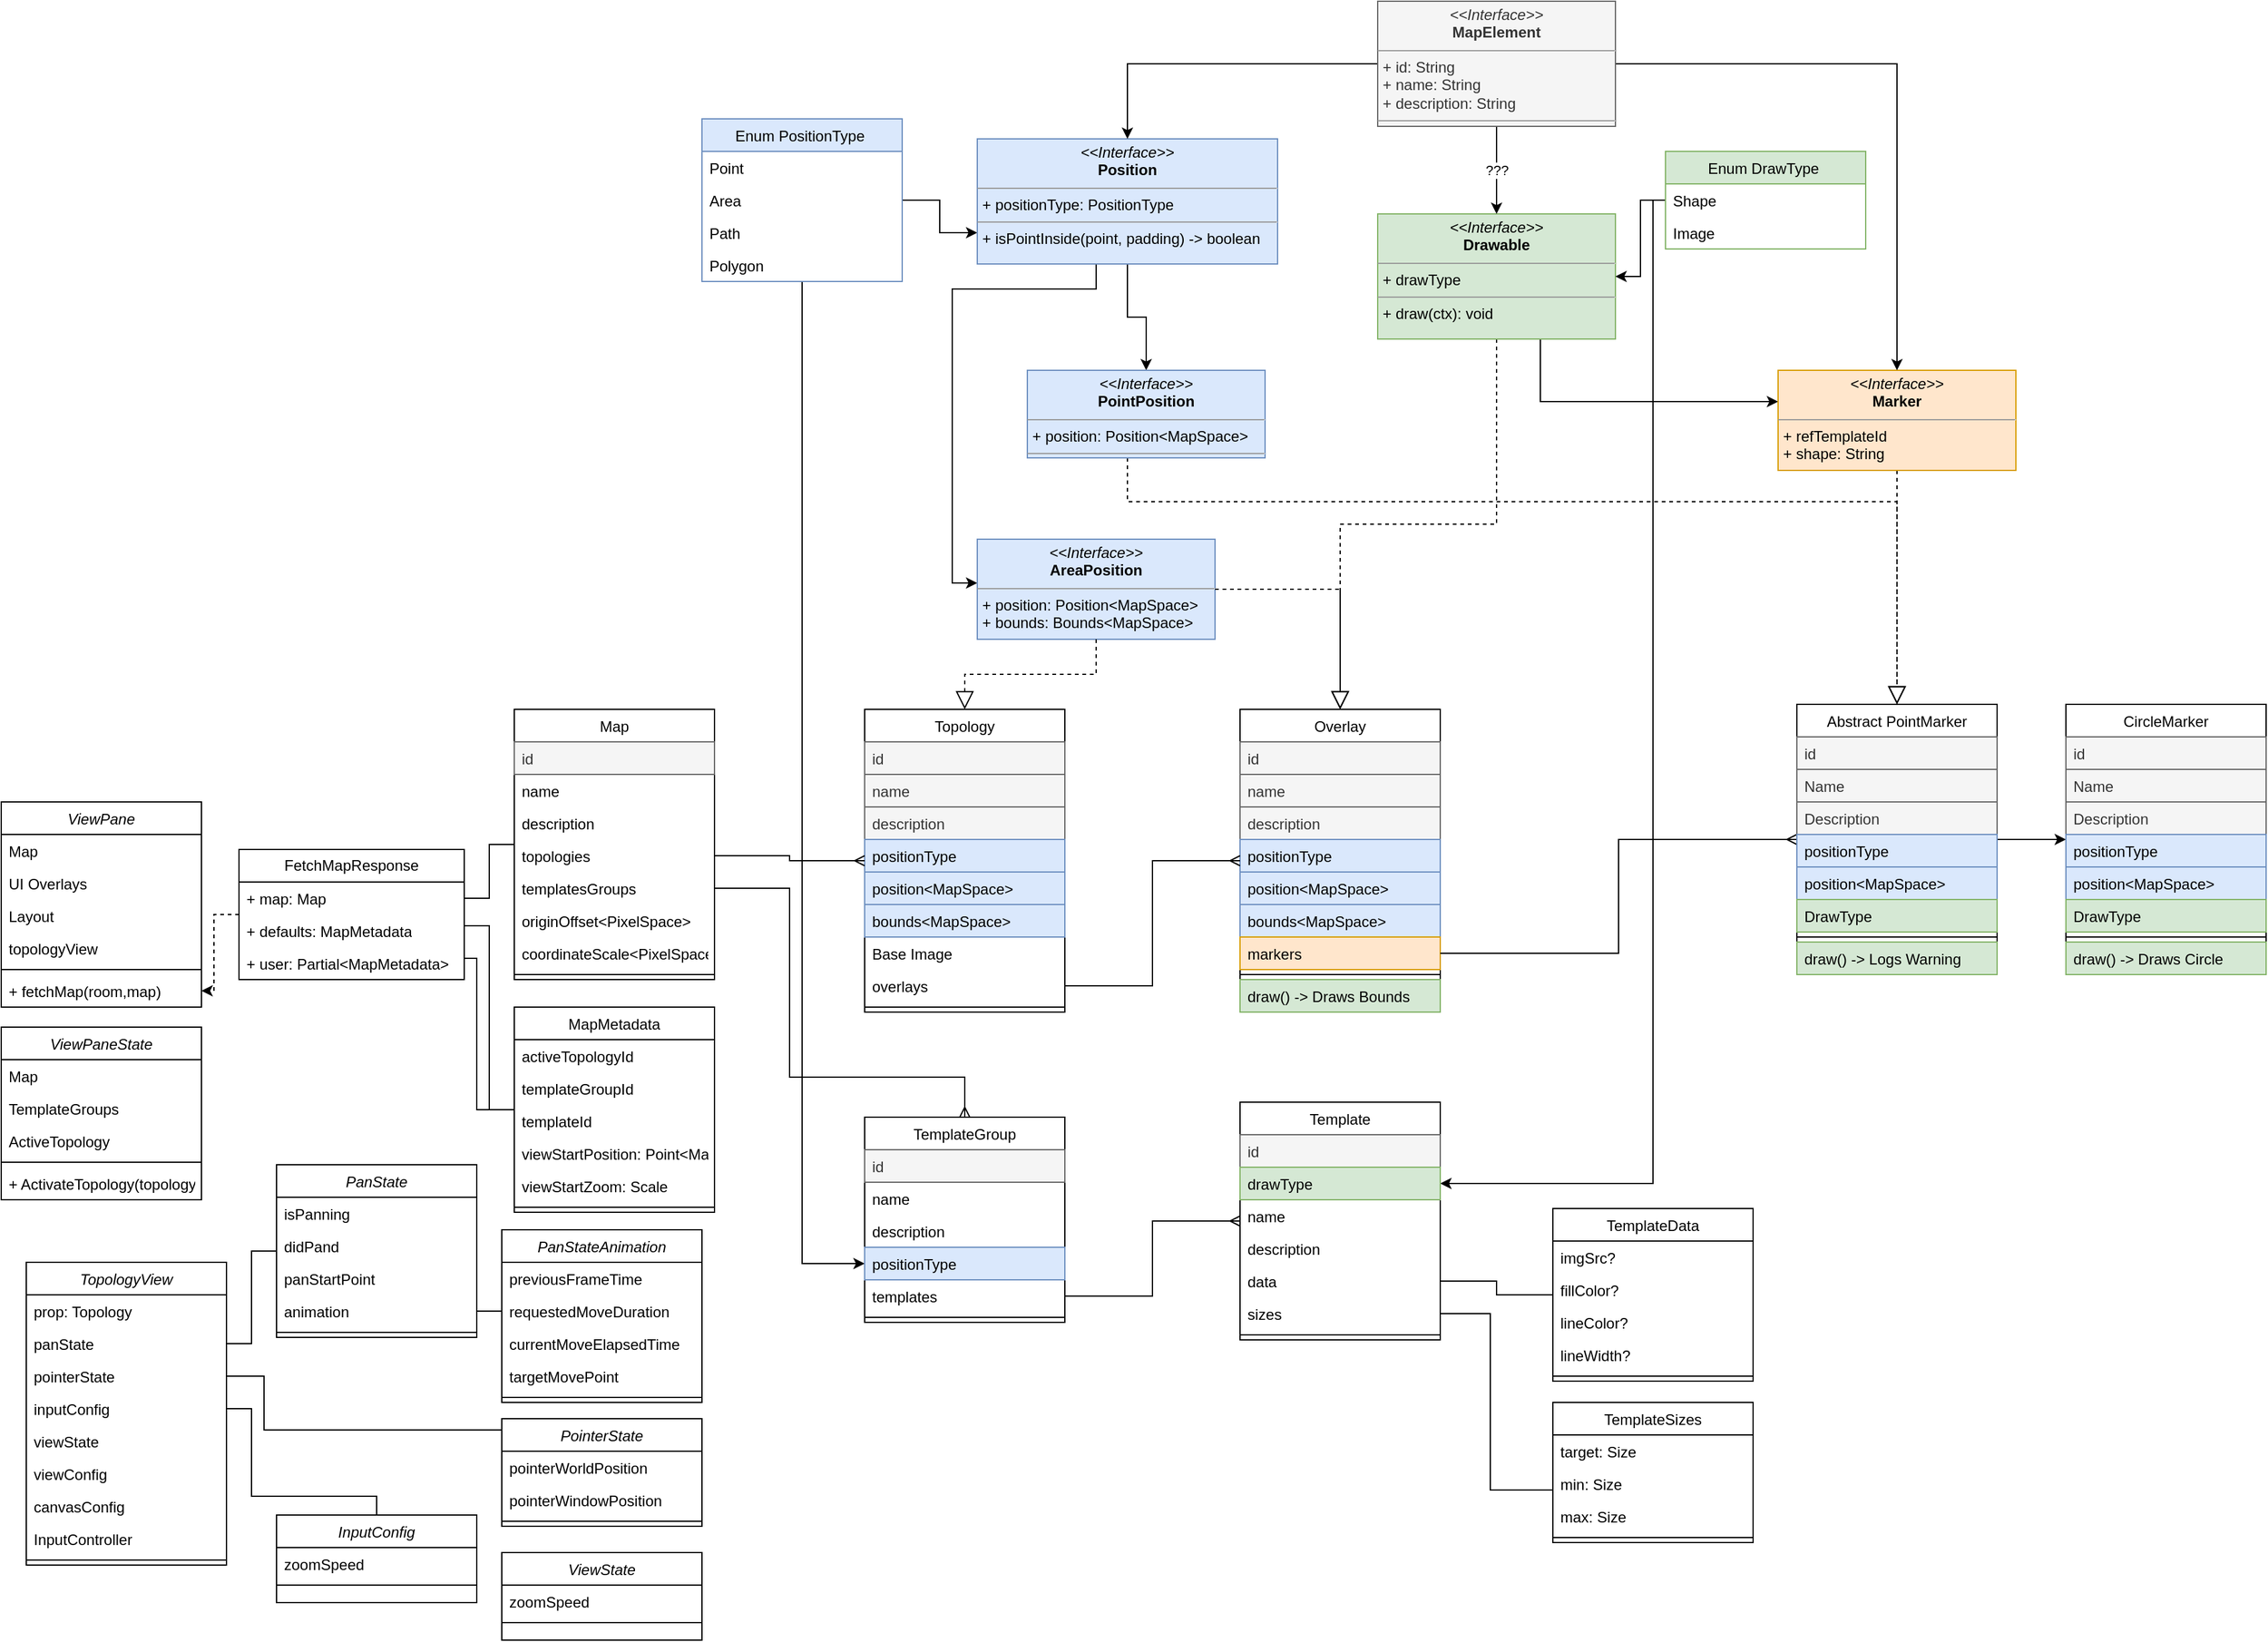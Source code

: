<mxfile version="22.1.18" type="device">
  <diagram id="C5RBs43oDa-KdzZeNtuy" name="Page-1">
    <mxGraphModel dx="1114" dy="2047" grid="1" gridSize="10" guides="1" tooltips="1" connect="1" arrows="1" fold="1" page="1" pageScale="1" pageWidth="827" pageHeight="1169" math="0" shadow="0">
      <root>
        <mxCell id="WIyWlLk6GJQsqaUBKTNV-0" />
        <mxCell id="WIyWlLk6GJQsqaUBKTNV-1" parent="WIyWlLk6GJQsqaUBKTNV-0" />
        <mxCell id="zkfFHV4jXpPFQw0GAbJ--0" value="ViewPane" style="swimlane;fontStyle=2;align=center;verticalAlign=top;childLayout=stackLayout;horizontal=1;startSize=26;horizontalStack=0;resizeParent=1;resizeLast=0;collapsible=1;marginBottom=0;rounded=0;shadow=0;strokeWidth=1;" parent="WIyWlLk6GJQsqaUBKTNV-1" vertex="1">
          <mxGeometry y="100" width="160" height="164" as="geometry">
            <mxRectangle x="230" y="140" width="160" height="26" as="alternateBounds" />
          </mxGeometry>
        </mxCell>
        <mxCell id="zkfFHV4jXpPFQw0GAbJ--1" value="Map" style="text;align=left;verticalAlign=top;spacingLeft=4;spacingRight=4;overflow=hidden;rotatable=0;points=[[0,0.5],[1,0.5]];portConstraint=eastwest;" parent="zkfFHV4jXpPFQw0GAbJ--0" vertex="1">
          <mxGeometry y="26" width="160" height="26" as="geometry" />
        </mxCell>
        <mxCell id="zkfFHV4jXpPFQw0GAbJ--2" value="UI Overlays" style="text;align=left;verticalAlign=top;spacingLeft=4;spacingRight=4;overflow=hidden;rotatable=0;points=[[0,0.5],[1,0.5]];portConstraint=eastwest;rounded=0;shadow=0;html=0;" parent="zkfFHV4jXpPFQw0GAbJ--0" vertex="1">
          <mxGeometry y="52" width="160" height="26" as="geometry" />
        </mxCell>
        <mxCell id="zkfFHV4jXpPFQw0GAbJ--3" value="Layout" style="text;align=left;verticalAlign=top;spacingLeft=4;spacingRight=4;overflow=hidden;rotatable=0;points=[[0,0.5],[1,0.5]];portConstraint=eastwest;rounded=0;shadow=0;html=0;" parent="zkfFHV4jXpPFQw0GAbJ--0" vertex="1">
          <mxGeometry y="78" width="160" height="26" as="geometry" />
        </mxCell>
        <mxCell id="y4kP2siRz1NFSCVduvvl-142" value="topologyView" style="text;align=left;verticalAlign=top;spacingLeft=4;spacingRight=4;overflow=hidden;rotatable=0;points=[[0,0.5],[1,0.5]];portConstraint=eastwest;rounded=0;shadow=0;html=0;" vertex="1" parent="zkfFHV4jXpPFQw0GAbJ--0">
          <mxGeometry y="104" width="160" height="26" as="geometry" />
        </mxCell>
        <mxCell id="zkfFHV4jXpPFQw0GAbJ--4" value="" style="line;html=1;strokeWidth=1;align=left;verticalAlign=middle;spacingTop=-1;spacingLeft=3;spacingRight=3;rotatable=0;labelPosition=right;points=[];portConstraint=eastwest;" parent="zkfFHV4jXpPFQw0GAbJ--0" vertex="1">
          <mxGeometry y="130" width="160" height="8" as="geometry" />
        </mxCell>
        <mxCell id="zkfFHV4jXpPFQw0GAbJ--5" value="+ fetchMap(room,map)" style="text;align=left;verticalAlign=top;spacingLeft=4;spacingRight=4;overflow=hidden;rotatable=0;points=[[0,0.5],[1,0.5]];portConstraint=eastwest;" parent="zkfFHV4jXpPFQw0GAbJ--0" vertex="1">
          <mxGeometry y="138" width="160" height="26" as="geometry" />
        </mxCell>
        <mxCell id="zkfFHV4jXpPFQw0GAbJ--6" value="Overlay" style="swimlane;fontStyle=0;align=center;verticalAlign=top;childLayout=stackLayout;horizontal=1;startSize=26;horizontalStack=0;resizeParent=1;resizeLast=0;collapsible=1;marginBottom=0;rounded=0;shadow=0;strokeWidth=1;" parent="WIyWlLk6GJQsqaUBKTNV-1" vertex="1">
          <mxGeometry x="990" y="26" width="160" height="242" as="geometry">
            <mxRectangle x="130" y="380" width="160" height="26" as="alternateBounds" />
          </mxGeometry>
        </mxCell>
        <mxCell id="zkfFHV4jXpPFQw0GAbJ--7" value="id" style="text;align=left;verticalAlign=top;spacingLeft=4;spacingRight=4;overflow=hidden;rotatable=0;points=[[0,0.5],[1,0.5]];portConstraint=eastwest;fillColor=#f5f5f5;fontColor=#333333;strokeColor=#666666;" parent="zkfFHV4jXpPFQw0GAbJ--6" vertex="1">
          <mxGeometry y="26" width="160" height="26" as="geometry" />
        </mxCell>
        <mxCell id="y4kP2siRz1NFSCVduvvl-204" value="name" style="text;align=left;verticalAlign=top;spacingLeft=4;spacingRight=4;overflow=hidden;rotatable=0;points=[[0,0.5],[1,0.5]];portConstraint=eastwest;fillColor=#f5f5f5;fontColor=#333333;strokeColor=#666666;" vertex="1" parent="zkfFHV4jXpPFQw0GAbJ--6">
          <mxGeometry y="52" width="160" height="26" as="geometry" />
        </mxCell>
        <mxCell id="y4kP2siRz1NFSCVduvvl-205" value="description" style="text;align=left;verticalAlign=top;spacingLeft=4;spacingRight=4;overflow=hidden;rotatable=0;points=[[0,0.5],[1,0.5]];portConstraint=eastwest;fillColor=#f5f5f5;fontColor=#333333;strokeColor=#666666;" vertex="1" parent="zkfFHV4jXpPFQw0GAbJ--6">
          <mxGeometry y="78" width="160" height="26" as="geometry" />
        </mxCell>
        <mxCell id="y4kP2siRz1NFSCVduvvl-83" value="positionType" style="text;align=left;verticalAlign=top;spacingLeft=4;spacingRight=4;overflow=hidden;rotatable=0;points=[[0,0.5],[1,0.5]];portConstraint=eastwest;fillColor=#dae8fc;strokeColor=#6c8ebf;" vertex="1" parent="zkfFHV4jXpPFQw0GAbJ--6">
          <mxGeometry y="104" width="160" height="26" as="geometry" />
        </mxCell>
        <mxCell id="y4kP2siRz1NFSCVduvvl-13" value="position&lt;MapSpace&gt;" style="text;align=left;verticalAlign=top;spacingLeft=4;spacingRight=4;overflow=hidden;rotatable=0;points=[[0,0.5],[1,0.5]];portConstraint=eastwest;rounded=0;shadow=0;html=0;fillColor=#dae8fc;strokeColor=#6c8ebf;" vertex="1" parent="zkfFHV4jXpPFQw0GAbJ--6">
          <mxGeometry y="130" width="160" height="26" as="geometry" />
        </mxCell>
        <mxCell id="y4kP2siRz1NFSCVduvvl-18" value="bounds&lt;MapSpace&gt;" style="text;align=left;verticalAlign=top;spacingLeft=4;spacingRight=4;overflow=hidden;rotatable=0;points=[[0,0.5],[1,0.5]];portConstraint=eastwest;rounded=0;shadow=0;html=0;fillColor=#dae8fc;strokeColor=#6c8ebf;" vertex="1" parent="zkfFHV4jXpPFQw0GAbJ--6">
          <mxGeometry y="156" width="160" height="26" as="geometry" />
        </mxCell>
        <mxCell id="zkfFHV4jXpPFQw0GAbJ--8" value="markers" style="text;align=left;verticalAlign=top;spacingLeft=4;spacingRight=4;overflow=hidden;rotatable=0;points=[[0,0.5],[1,0.5]];portConstraint=eastwest;rounded=0;shadow=0;html=0;fillColor=#ffe6cc;strokeColor=#d79b00;" parent="zkfFHV4jXpPFQw0GAbJ--6" vertex="1">
          <mxGeometry y="182" width="160" height="26" as="geometry" />
        </mxCell>
        <mxCell id="zkfFHV4jXpPFQw0GAbJ--9" value="" style="line;html=1;strokeWidth=1;align=left;verticalAlign=middle;spacingTop=-1;spacingLeft=3;spacingRight=3;rotatable=0;labelPosition=right;points=[];portConstraint=eastwest;" parent="zkfFHV4jXpPFQw0GAbJ--6" vertex="1">
          <mxGeometry y="208" width="160" height="8" as="geometry" />
        </mxCell>
        <mxCell id="zkfFHV4jXpPFQw0GAbJ--10" value="draw() -&gt; Draws Bounds" style="text;align=left;verticalAlign=top;spacingLeft=4;spacingRight=4;overflow=hidden;rotatable=0;points=[[0,0.5],[1,0.5]];portConstraint=eastwest;fontStyle=0;fillColor=#d5e8d4;strokeColor=#82b366;" parent="zkfFHV4jXpPFQw0GAbJ--6" vertex="1">
          <mxGeometry y="216" width="160" height="26" as="geometry" />
        </mxCell>
        <mxCell id="y4kP2siRz1NFSCVduvvl-19" value="Topology" style="swimlane;fontStyle=0;align=center;verticalAlign=top;childLayout=stackLayout;horizontal=1;startSize=26;horizontalStack=0;resizeParent=1;resizeLast=0;collapsible=1;marginBottom=0;rounded=0;shadow=0;strokeWidth=1;" vertex="1" parent="WIyWlLk6GJQsqaUBKTNV-1">
          <mxGeometry x="690" y="26" width="160" height="242" as="geometry">
            <mxRectangle x="130" y="380" width="160" height="26" as="alternateBounds" />
          </mxGeometry>
        </mxCell>
        <mxCell id="y4kP2siRz1NFSCVduvvl-20" value="id" style="text;align=left;verticalAlign=top;spacingLeft=4;spacingRight=4;overflow=hidden;rotatable=0;points=[[0,0.5],[1,0.5]];portConstraint=eastwest;fillColor=#f5f5f5;fontColor=#333333;strokeColor=#666666;" vertex="1" parent="y4kP2siRz1NFSCVduvvl-19">
          <mxGeometry y="26" width="160" height="26" as="geometry" />
        </mxCell>
        <mxCell id="y4kP2siRz1NFSCVduvvl-202" value="name" style="text;align=left;verticalAlign=top;spacingLeft=4;spacingRight=4;overflow=hidden;rotatable=0;points=[[0,0.5],[1,0.5]];portConstraint=eastwest;fillColor=#f5f5f5;fontColor=#333333;strokeColor=#666666;" vertex="1" parent="y4kP2siRz1NFSCVduvvl-19">
          <mxGeometry y="52" width="160" height="26" as="geometry" />
        </mxCell>
        <mxCell id="y4kP2siRz1NFSCVduvvl-203" value="description" style="text;align=left;verticalAlign=top;spacingLeft=4;spacingRight=4;overflow=hidden;rotatable=0;points=[[0,0.5],[1,0.5]];portConstraint=eastwest;fillColor=#f5f5f5;fontColor=#333333;strokeColor=#666666;" vertex="1" parent="y4kP2siRz1NFSCVduvvl-19">
          <mxGeometry y="78" width="160" height="26" as="geometry" />
        </mxCell>
        <mxCell id="y4kP2siRz1NFSCVduvvl-82" value="positionType" style="text;align=left;verticalAlign=top;spacingLeft=4;spacingRight=4;overflow=hidden;rotatable=0;points=[[0,0.5],[1,0.5]];portConstraint=eastwest;fillColor=#dae8fc;strokeColor=#6c8ebf;" vertex="1" parent="y4kP2siRz1NFSCVduvvl-19">
          <mxGeometry y="104" width="160" height="26" as="geometry" />
        </mxCell>
        <mxCell id="y4kP2siRz1NFSCVduvvl-57" value="position&lt;MapSpace&gt;" style="text;align=left;verticalAlign=top;spacingLeft=4;spacingRight=4;overflow=hidden;rotatable=0;points=[[0,0.5],[1,0.5]];portConstraint=eastwest;fillColor=#dae8fc;strokeColor=#6c8ebf;" vertex="1" parent="y4kP2siRz1NFSCVduvvl-19">
          <mxGeometry y="130" width="160" height="26" as="geometry" />
        </mxCell>
        <mxCell id="y4kP2siRz1NFSCVduvvl-58" value="bounds&lt;MapSpace&gt;" style="text;align=left;verticalAlign=top;spacingLeft=4;spacingRight=4;overflow=hidden;rotatable=0;points=[[0,0.5],[1,0.5]];portConstraint=eastwest;fillColor=#dae8fc;strokeColor=#6c8ebf;" vertex="1" parent="y4kP2siRz1NFSCVduvvl-19">
          <mxGeometry y="156" width="160" height="26" as="geometry" />
        </mxCell>
        <mxCell id="y4kP2siRz1NFSCVduvvl-21" value="Base Image" style="text;align=left;verticalAlign=top;spacingLeft=4;spacingRight=4;overflow=hidden;rotatable=0;points=[[0,0.5],[1,0.5]];portConstraint=eastwest;rounded=0;shadow=0;html=0;" vertex="1" parent="y4kP2siRz1NFSCVduvvl-19">
          <mxGeometry y="182" width="160" height="26" as="geometry" />
        </mxCell>
        <mxCell id="y4kP2siRz1NFSCVduvvl-23" value="overlays" style="text;align=left;verticalAlign=top;spacingLeft=4;spacingRight=4;overflow=hidden;rotatable=0;points=[[0,0.5],[1,0.5]];portConstraint=eastwest;rounded=0;shadow=0;html=0;" vertex="1" parent="y4kP2siRz1NFSCVduvvl-19">
          <mxGeometry y="208" width="160" height="26" as="geometry" />
        </mxCell>
        <mxCell id="y4kP2siRz1NFSCVduvvl-24" value="" style="line;html=1;strokeWidth=1;align=left;verticalAlign=middle;spacingTop=-1;spacingLeft=3;spacingRight=3;rotatable=0;labelPosition=right;points=[];portConstraint=eastwest;" vertex="1" parent="y4kP2siRz1NFSCVduvvl-19">
          <mxGeometry y="234" width="160" height="8" as="geometry" />
        </mxCell>
        <mxCell id="y4kP2siRz1NFSCVduvvl-26" value="" style="endArrow=block;dashed=1;endFill=0;endSize=12;html=1;rounded=0;edgeStyle=orthogonalEdgeStyle;" edge="1" parent="WIyWlLk6GJQsqaUBKTNV-1" source="y4kP2siRz1NFSCVduvvl-76" target="y4kP2siRz1NFSCVduvvl-67">
          <mxGeometry width="160" relative="1" as="geometry">
            <mxPoint x="1520" y="-50" as="sourcePoint" />
            <mxPoint x="1470" y="-50" as="targetPoint" />
          </mxGeometry>
        </mxCell>
        <mxCell id="y4kP2siRz1NFSCVduvvl-27" value="" style="endArrow=block;dashed=1;endFill=0;endSize=12;html=1;rounded=0;edgeStyle=orthogonalEdgeStyle;" edge="1" parent="WIyWlLk6GJQsqaUBKTNV-1" source="y4kP2siRz1NFSCVduvvl-49" target="zkfFHV4jXpPFQw0GAbJ--6">
          <mxGeometry width="160" relative="1" as="geometry">
            <mxPoint x="1070" y="-80" as="sourcePoint" />
            <mxPoint x="1005" y="-10" as="targetPoint" />
          </mxGeometry>
        </mxCell>
        <mxCell id="y4kP2siRz1NFSCVduvvl-47" style="edgeStyle=orthogonalEdgeStyle;rounded=0;orthogonalLoop=1;jettySize=auto;html=1;entryX=0;entryY=0.75;entryDx=0;entryDy=0;" edge="1" parent="WIyWlLk6GJQsqaUBKTNV-1" source="y4kP2siRz1NFSCVduvvl-38" target="y4kP2siRz1NFSCVduvvl-41">
          <mxGeometry relative="1" as="geometry">
            <mxPoint x="780" y="-331" as="targetPoint" />
          </mxGeometry>
        </mxCell>
        <mxCell id="y4kP2siRz1NFSCVduvvl-106" style="edgeStyle=orthogonalEdgeStyle;rounded=0;orthogonalLoop=1;jettySize=auto;html=1;" edge="1" parent="WIyWlLk6GJQsqaUBKTNV-1" source="y4kP2siRz1NFSCVduvvl-38" target="y4kP2siRz1NFSCVduvvl-105">
          <mxGeometry relative="1" as="geometry" />
        </mxCell>
        <mxCell id="y4kP2siRz1NFSCVduvvl-38" value="Enum PositionType " style="swimlane;fontStyle=0;align=center;verticalAlign=top;childLayout=stackLayout;horizontal=1;startSize=26;horizontalStack=0;resizeParent=1;resizeLast=0;collapsible=1;marginBottom=0;rounded=0;shadow=0;strokeWidth=1;fillColor=#dae8fc;strokeColor=#6c8ebf;" vertex="1" parent="WIyWlLk6GJQsqaUBKTNV-1">
          <mxGeometry x="560" y="-446" width="160" height="130" as="geometry">
            <mxRectangle x="570" y="76" width="170" height="26" as="alternateBounds" />
          </mxGeometry>
        </mxCell>
        <mxCell id="y4kP2siRz1NFSCVduvvl-39" value="Point" style="text;align=left;verticalAlign=top;spacingLeft=4;spacingRight=4;overflow=hidden;rotatable=0;points=[[0,0.5],[1,0.5]];portConstraint=eastwest;" vertex="1" parent="y4kP2siRz1NFSCVduvvl-38">
          <mxGeometry y="26" width="160" height="26" as="geometry" />
        </mxCell>
        <mxCell id="y4kP2siRz1NFSCVduvvl-45" value="Area" style="text;align=left;verticalAlign=top;spacingLeft=4;spacingRight=4;overflow=hidden;rotatable=0;points=[[0,0.5],[1,0.5]];portConstraint=eastwest;" vertex="1" parent="y4kP2siRz1NFSCVduvvl-38">
          <mxGeometry y="52" width="160" height="26" as="geometry" />
        </mxCell>
        <mxCell id="y4kP2siRz1NFSCVduvvl-46" value="Path" style="text;align=left;verticalAlign=top;spacingLeft=4;spacingRight=4;overflow=hidden;rotatable=0;points=[[0,0.5],[1,0.5]];portConstraint=eastwest;" vertex="1" parent="y4kP2siRz1NFSCVduvvl-38">
          <mxGeometry y="78" width="160" height="26" as="geometry" />
        </mxCell>
        <mxCell id="y4kP2siRz1NFSCVduvvl-65" value="Polygon" style="text;align=left;verticalAlign=top;spacingLeft=4;spacingRight=4;overflow=hidden;rotatable=0;points=[[0,0.5],[1,0.5]];portConstraint=eastwest;" vertex="1" parent="y4kP2siRz1NFSCVduvvl-38">
          <mxGeometry y="104" width="160" height="26" as="geometry" />
        </mxCell>
        <mxCell id="y4kP2siRz1NFSCVduvvl-51" style="edgeStyle=orthogonalEdgeStyle;rounded=0;orthogonalLoop=1;jettySize=auto;html=1;" edge="1" parent="WIyWlLk6GJQsqaUBKTNV-1" source="y4kP2siRz1NFSCVduvvl-41" target="y4kP2siRz1NFSCVduvvl-48">
          <mxGeometry relative="1" as="geometry" />
        </mxCell>
        <mxCell id="y4kP2siRz1NFSCVduvvl-200" style="edgeStyle=orthogonalEdgeStyle;rounded=0;orthogonalLoop=1;jettySize=auto;html=1;" edge="1" parent="WIyWlLk6GJQsqaUBKTNV-1" source="y4kP2siRz1NFSCVduvvl-41" target="y4kP2siRz1NFSCVduvvl-52">
          <mxGeometry relative="1" as="geometry">
            <Array as="points">
              <mxPoint x="875" y="-310" />
              <mxPoint x="760" y="-310" />
              <mxPoint x="760" y="-75" />
            </Array>
          </mxGeometry>
        </mxCell>
        <mxCell id="y4kP2siRz1NFSCVduvvl-41" value="&lt;p style=&quot;margin:0px;margin-top:4px;text-align:center;&quot;&gt;&lt;i&gt;&amp;lt;&amp;lt;Interface&amp;gt;&amp;gt;&lt;/i&gt;&lt;br&gt;&lt;b&gt;Position&lt;/b&gt;&lt;/p&gt;&lt;hr size=&quot;1&quot;&gt;&lt;p style=&quot;margin:0px;margin-left:4px;&quot;&gt;+ positionType: PositionType&lt;br&gt;&lt;/p&gt;&lt;hr size=&quot;1&quot;&gt;&lt;p style=&quot;margin:0px;margin-left:4px;&quot;&gt;+ isPointInside(point, padding) -&amp;gt; boolean&lt;/p&gt;" style="verticalAlign=top;align=left;overflow=fill;fontSize=12;fontFamily=Helvetica;html=1;whiteSpace=wrap;fillColor=#dae8fc;strokeColor=#6c8ebf;" vertex="1" parent="WIyWlLk6GJQsqaUBKTNV-1">
          <mxGeometry x="780" y="-430" width="240" height="100" as="geometry" />
        </mxCell>
        <mxCell id="y4kP2siRz1NFSCVduvvl-85" style="edgeStyle=orthogonalEdgeStyle;rounded=0;orthogonalLoop=1;jettySize=auto;html=1;dashed=1;endArrow=block;endFill=0;strokeWidth=1;endSize=12;" edge="1" parent="WIyWlLk6GJQsqaUBKTNV-1" source="y4kP2siRz1NFSCVduvvl-48" target="y4kP2siRz1NFSCVduvvl-67">
          <mxGeometry relative="1" as="geometry">
            <Array as="points">
              <mxPoint x="900" y="-140" />
              <mxPoint x="1515" y="-140" />
            </Array>
          </mxGeometry>
        </mxCell>
        <mxCell id="y4kP2siRz1NFSCVduvvl-48" value="&lt;p style=&quot;margin:0px;margin-top:4px;text-align:center;&quot;&gt;&lt;i&gt;&amp;lt;&amp;lt;Interface&amp;gt;&amp;gt;&lt;/i&gt;&lt;br&gt;&lt;b&gt;PointPosition&lt;/b&gt;&lt;/p&gt;&lt;hr size=&quot;1&quot;&gt;&lt;p style=&quot;margin:0px;margin-left:4px;&quot;&gt;+ position: Position&amp;lt;MapSpace&amp;gt;&lt;br&gt;&lt;/p&gt;&lt;hr size=&quot;1&quot;&gt;&lt;p style=&quot;margin:0px;margin-left:4px;&quot;&gt;&lt;br&gt;&lt;/p&gt;" style="verticalAlign=top;align=left;overflow=fill;fontSize=12;fontFamily=Helvetica;html=1;whiteSpace=wrap;fillColor=#dae8fc;strokeColor=#6c8ebf;" vertex="1" parent="WIyWlLk6GJQsqaUBKTNV-1">
          <mxGeometry x="820" y="-245" width="190" height="70" as="geometry" />
        </mxCell>
        <mxCell id="y4kP2siRz1NFSCVduvvl-84" style="edgeStyle=orthogonalEdgeStyle;rounded=0;orthogonalLoop=1;jettySize=auto;html=1;" edge="1" parent="WIyWlLk6GJQsqaUBKTNV-1" source="y4kP2siRz1NFSCVduvvl-49" target="y4kP2siRz1NFSCVduvvl-76">
          <mxGeometry relative="1" as="geometry">
            <Array as="points">
              <mxPoint x="1230" y="-220" />
            </Array>
          </mxGeometry>
        </mxCell>
        <mxCell id="y4kP2siRz1NFSCVduvvl-49" value="&lt;p style=&quot;margin:0px;margin-top:4px;text-align:center;&quot;&gt;&lt;i&gt;&amp;lt;&amp;lt;Interface&amp;gt;&amp;gt;&lt;/i&gt;&lt;br&gt;&lt;b&gt;Drawable&lt;/b&gt;&lt;/p&gt;&lt;hr size=&quot;1&quot;&gt;&lt;p style=&quot;margin:0px;margin-left:4px;&quot;&gt;+ drawType&lt;/p&gt;&lt;hr size=&quot;1&quot;&gt;&lt;p style=&quot;margin:0px;margin-left:4px;&quot;&gt;+ draw(ctx): void&lt;br&gt;&lt;/p&gt;" style="verticalAlign=top;align=left;overflow=fill;fontSize=12;fontFamily=Helvetica;html=1;whiteSpace=wrap;fillColor=#d5e8d4;strokeColor=#82b366;" vertex="1" parent="WIyWlLk6GJQsqaUBKTNV-1">
          <mxGeometry x="1100" y="-370" width="190" height="100" as="geometry" />
        </mxCell>
        <mxCell id="y4kP2siRz1NFSCVduvvl-52" value="&lt;p style=&quot;margin:0px;margin-top:4px;text-align:center;&quot;&gt;&lt;i&gt;&amp;lt;&amp;lt;Interface&amp;gt;&amp;gt;&lt;/i&gt;&lt;br&gt;&lt;b&gt;AreaPosition&lt;/b&gt;&lt;/p&gt;&lt;hr size=&quot;1&quot;&gt;&lt;p style=&quot;margin:0px;margin-left:4px;&quot;&gt;+ position: Position&amp;lt;MapSpace&amp;gt;&lt;/p&gt;&lt;p style=&quot;margin:0px;margin-left:4px;&quot;&gt;+ bounds: Bounds&amp;lt;MapSpace&amp;gt;&lt;br&gt;&lt;/p&gt;&lt;hr size=&quot;1&quot;&gt;&lt;p style=&quot;margin:0px;margin-left:4px;&quot;&gt;&lt;br&gt;&lt;/p&gt;" style="verticalAlign=top;align=left;overflow=fill;fontSize=12;fontFamily=Helvetica;html=1;whiteSpace=wrap;fillColor=#dae8fc;strokeColor=#6c8ebf;" vertex="1" parent="WIyWlLk6GJQsqaUBKTNV-1">
          <mxGeometry x="780" y="-110" width="190" height="80" as="geometry" />
        </mxCell>
        <mxCell id="y4kP2siRz1NFSCVduvvl-54" value="" style="endArrow=block;dashed=1;endFill=0;endSize=12;html=1;rounded=0;edgeStyle=orthogonalEdgeStyle;" edge="1" parent="WIyWlLk6GJQsqaUBKTNV-1" source="y4kP2siRz1NFSCVduvvl-52" target="zkfFHV4jXpPFQw0GAbJ--6">
          <mxGeometry width="160" relative="1" as="geometry">
            <mxPoint x="1225" y="-40" as="sourcePoint" />
            <mxPoint x="1080" y="36" as="targetPoint" />
          </mxGeometry>
        </mxCell>
        <mxCell id="y4kP2siRz1NFSCVduvvl-56" value="" style="endArrow=block;dashed=1;endFill=0;endSize=12;html=1;rounded=0;edgeStyle=orthogonalEdgeStyle;" edge="1" parent="WIyWlLk6GJQsqaUBKTNV-1" source="y4kP2siRz1NFSCVduvvl-52" target="y4kP2siRz1NFSCVduvvl-19">
          <mxGeometry width="160" relative="1" as="geometry">
            <mxPoint x="980" y="-65" as="sourcePoint" />
            <mxPoint x="1080" y="36" as="targetPoint" />
          </mxGeometry>
        </mxCell>
        <mxCell id="y4kP2siRz1NFSCVduvvl-59" style="edgeStyle=orthogonalEdgeStyle;rounded=0;orthogonalLoop=1;jettySize=auto;html=1;endArrow=ERmany;endFill=0;" edge="1" parent="WIyWlLk6GJQsqaUBKTNV-1" source="y4kP2siRz1NFSCVduvvl-23" target="zkfFHV4jXpPFQw0GAbJ--6">
          <mxGeometry relative="1" as="geometry" />
        </mxCell>
        <mxCell id="y4kP2siRz1NFSCVduvvl-60" style="edgeStyle=orthogonalEdgeStyle;rounded=0;orthogonalLoop=1;jettySize=auto;html=1;endArrow=ERmany;endFill=0;" edge="1" parent="WIyWlLk6GJQsqaUBKTNV-1" source="zkfFHV4jXpPFQw0GAbJ--8" target="y4kP2siRz1NFSCVduvvl-67">
          <mxGeometry relative="1" as="geometry">
            <mxPoint x="1280" y="123.059" as="targetPoint" />
          </mxGeometry>
        </mxCell>
        <mxCell id="y4kP2siRz1NFSCVduvvl-81" style="edgeStyle=orthogonalEdgeStyle;rounded=0;orthogonalLoop=1;jettySize=auto;html=1;entryX=1;entryY=0.5;entryDx=0;entryDy=0;" edge="1" parent="WIyWlLk6GJQsqaUBKTNV-1" source="y4kP2siRz1NFSCVduvvl-61" target="y4kP2siRz1NFSCVduvvl-49">
          <mxGeometry relative="1" as="geometry" />
        </mxCell>
        <mxCell id="y4kP2siRz1NFSCVduvvl-114" style="edgeStyle=orthogonalEdgeStyle;rounded=0;orthogonalLoop=1;jettySize=auto;html=1;" edge="1" parent="WIyWlLk6GJQsqaUBKTNV-1" source="y4kP2siRz1NFSCVduvvl-61" target="y4kP2siRz1NFSCVduvvl-109">
          <mxGeometry relative="1" as="geometry">
            <Array as="points">
              <mxPoint x="1320" y="-381" />
              <mxPoint x="1320" y="405" />
            </Array>
          </mxGeometry>
        </mxCell>
        <mxCell id="y4kP2siRz1NFSCVduvvl-61" value="Enum DrawType " style="swimlane;fontStyle=0;align=center;verticalAlign=top;childLayout=stackLayout;horizontal=1;startSize=26;horizontalStack=0;resizeParent=1;resizeLast=0;collapsible=1;marginBottom=0;rounded=0;shadow=0;strokeWidth=1;fillColor=#d5e8d4;strokeColor=#82b366;" vertex="1" parent="WIyWlLk6GJQsqaUBKTNV-1">
          <mxGeometry x="1330" y="-420" width="160" height="78" as="geometry">
            <mxRectangle x="570" y="76" width="170" height="26" as="alternateBounds" />
          </mxGeometry>
        </mxCell>
        <mxCell id="y4kP2siRz1NFSCVduvvl-62" value="Shape" style="text;align=left;verticalAlign=top;spacingLeft=4;spacingRight=4;overflow=hidden;rotatable=0;points=[[0,0.5],[1,0.5]];portConstraint=eastwest;" vertex="1" parent="y4kP2siRz1NFSCVduvvl-61">
          <mxGeometry y="26" width="160" height="26" as="geometry" />
        </mxCell>
        <mxCell id="y4kP2siRz1NFSCVduvvl-63" value="Image" style="text;align=left;verticalAlign=top;spacingLeft=4;spacingRight=4;overflow=hidden;rotatable=0;points=[[0,0.5],[1,0.5]];portConstraint=eastwest;" vertex="1" parent="y4kP2siRz1NFSCVduvvl-61">
          <mxGeometry y="52" width="160" height="26" as="geometry" />
        </mxCell>
        <mxCell id="y4kP2siRz1NFSCVduvvl-188" style="edgeStyle=orthogonalEdgeStyle;rounded=0;orthogonalLoop=1;jettySize=auto;html=1;" edge="1" parent="WIyWlLk6GJQsqaUBKTNV-1" source="y4kP2siRz1NFSCVduvvl-67" target="y4kP2siRz1NFSCVduvvl-179">
          <mxGeometry relative="1" as="geometry" />
        </mxCell>
        <mxCell id="y4kP2siRz1NFSCVduvvl-67" value="Abstract PointMarker" style="swimlane;fontStyle=0;align=center;verticalAlign=top;childLayout=stackLayout;horizontal=1;startSize=26;horizontalStack=0;resizeParent=1;resizeLast=0;collapsible=1;marginBottom=0;rounded=0;shadow=0;strokeWidth=1;" vertex="1" parent="WIyWlLk6GJQsqaUBKTNV-1">
          <mxGeometry x="1435" y="22" width="160" height="216" as="geometry">
            <mxRectangle x="550" y="140" width="160" height="26" as="alternateBounds" />
          </mxGeometry>
        </mxCell>
        <mxCell id="y4kP2siRz1NFSCVduvvl-68" value="id" style="text;align=left;verticalAlign=top;spacingLeft=4;spacingRight=4;overflow=hidden;rotatable=0;points=[[0,0.5],[1,0.5]];portConstraint=eastwest;fillColor=#f5f5f5;fontColor=#333333;strokeColor=#666666;" vertex="1" parent="y4kP2siRz1NFSCVduvvl-67">
          <mxGeometry y="26" width="160" height="26" as="geometry" />
        </mxCell>
        <mxCell id="y4kP2siRz1NFSCVduvvl-71" value="Name" style="text;align=left;verticalAlign=top;spacingLeft=4;spacingRight=4;overflow=hidden;rotatable=0;points=[[0,0.5],[1,0.5]];portConstraint=eastwest;rounded=0;shadow=0;html=0;fillColor=#f5f5f5;fontColor=#333333;strokeColor=#666666;" vertex="1" parent="y4kP2siRz1NFSCVduvvl-67">
          <mxGeometry y="52" width="160" height="26" as="geometry" />
        </mxCell>
        <mxCell id="y4kP2siRz1NFSCVduvvl-72" value="Description" style="text;align=left;verticalAlign=top;spacingLeft=4;spacingRight=4;overflow=hidden;rotatable=0;points=[[0,0.5],[1,0.5]];portConstraint=eastwest;rounded=0;shadow=0;html=0;fillColor=#f5f5f5;fontColor=#333333;strokeColor=#666666;" vertex="1" parent="y4kP2siRz1NFSCVduvvl-67">
          <mxGeometry y="78" width="160" height="26" as="geometry" />
        </mxCell>
        <mxCell id="y4kP2siRz1NFSCVduvvl-69" value="positionType" style="text;align=left;verticalAlign=top;spacingLeft=4;spacingRight=4;overflow=hidden;rotatable=0;points=[[0,0.5],[1,0.5]];portConstraint=eastwest;rounded=0;shadow=0;html=0;fillColor=#dae8fc;strokeColor=#6c8ebf;" vertex="1" parent="y4kP2siRz1NFSCVduvvl-67">
          <mxGeometry y="104" width="160" height="26" as="geometry" />
        </mxCell>
        <mxCell id="y4kP2siRz1NFSCVduvvl-94" value="position&lt;MapSpace&gt;" style="text;align=left;verticalAlign=top;spacingLeft=4;spacingRight=4;overflow=hidden;rotatable=0;points=[[0,0.5],[1,0.5]];portConstraint=eastwest;rounded=0;shadow=0;html=0;fillColor=#dae8fc;strokeColor=#6c8ebf;" vertex="1" parent="y4kP2siRz1NFSCVduvvl-67">
          <mxGeometry y="130" width="160" height="26" as="geometry" />
        </mxCell>
        <mxCell id="y4kP2siRz1NFSCVduvvl-70" value="DrawType" style="text;align=left;verticalAlign=top;spacingLeft=4;spacingRight=4;overflow=hidden;rotatable=0;points=[[0,0.5],[1,0.5]];portConstraint=eastwest;rounded=0;shadow=0;html=0;fillColor=#d5e8d4;strokeColor=#82b366;" vertex="1" parent="y4kP2siRz1NFSCVduvvl-67">
          <mxGeometry y="156" width="160" height="26" as="geometry" />
        </mxCell>
        <mxCell id="y4kP2siRz1NFSCVduvvl-73" value="" style="line;html=1;strokeWidth=1;align=left;verticalAlign=middle;spacingTop=-1;spacingLeft=3;spacingRight=3;rotatable=0;labelPosition=right;points=[];portConstraint=eastwest;" vertex="1" parent="y4kP2siRz1NFSCVduvvl-67">
          <mxGeometry y="182" width="160" height="8" as="geometry" />
        </mxCell>
        <mxCell id="y4kP2siRz1NFSCVduvvl-74" value="draw() -&gt; Logs Warning" style="text;align=left;verticalAlign=top;spacingLeft=4;spacingRight=4;overflow=hidden;rotatable=0;points=[[0,0.5],[1,0.5]];portConstraint=eastwest;fillColor=#d5e8d4;strokeColor=#82b366;" vertex="1" parent="y4kP2siRz1NFSCVduvvl-67">
          <mxGeometry y="190" width="160" height="26" as="geometry" />
        </mxCell>
        <mxCell id="y4kP2siRz1NFSCVduvvl-76" value="&lt;p style=&quot;margin:0px;margin-top:4px;text-align:center;&quot;&gt;&lt;i&gt;&amp;lt;&amp;lt;Interface&amp;gt;&amp;gt;&lt;/i&gt;&lt;br&gt;&lt;b&gt;Marker&lt;/b&gt;&lt;/p&gt;&lt;hr size=&quot;1&quot;&gt;&lt;p style=&quot;margin:0px;margin-left:4px;&quot;&gt;+ refTemplateId&lt;/p&gt;&lt;p style=&quot;margin:0px;margin-left:4px;&quot;&gt;+ shape: String&lt;/p&gt;&lt;hr size=&quot;1&quot;&gt;&lt;p style=&quot;margin:0px;margin-left:4px;&quot;&gt;&lt;br&gt;&lt;/p&gt;" style="verticalAlign=top;align=left;overflow=fill;fontSize=12;fontFamily=Helvetica;html=1;whiteSpace=wrap;fillColor=#ffe6cc;strokeColor=#d79b00;" vertex="1" parent="WIyWlLk6GJQsqaUBKTNV-1">
          <mxGeometry x="1420" y="-245" width="190" height="80" as="geometry" />
        </mxCell>
        <mxCell id="y4kP2siRz1NFSCVduvvl-78" style="edgeStyle=orthogonalEdgeStyle;rounded=0;orthogonalLoop=1;jettySize=auto;html=1;" edge="1" parent="WIyWlLk6GJQsqaUBKTNV-1" source="y4kP2siRz1NFSCVduvvl-77" target="y4kP2siRz1NFSCVduvvl-41">
          <mxGeometry relative="1" as="geometry" />
        </mxCell>
        <mxCell id="y4kP2siRz1NFSCVduvvl-79" style="edgeStyle=orthogonalEdgeStyle;rounded=0;orthogonalLoop=1;jettySize=auto;html=1;" edge="1" parent="WIyWlLk6GJQsqaUBKTNV-1" source="y4kP2siRz1NFSCVduvvl-77" target="y4kP2siRz1NFSCVduvvl-49">
          <mxGeometry relative="1" as="geometry" />
        </mxCell>
        <mxCell id="y4kP2siRz1NFSCVduvvl-201" value="???" style="edgeLabel;html=1;align=center;verticalAlign=middle;resizable=0;points=[];" vertex="1" connectable="0" parent="y4kP2siRz1NFSCVduvvl-79">
          <mxGeometry relative="1" as="geometry">
            <mxPoint as="offset" />
          </mxGeometry>
        </mxCell>
        <mxCell id="y4kP2siRz1NFSCVduvvl-80" style="edgeStyle=orthogonalEdgeStyle;rounded=0;orthogonalLoop=1;jettySize=auto;html=1;" edge="1" parent="WIyWlLk6GJQsqaUBKTNV-1" source="y4kP2siRz1NFSCVduvvl-77" target="y4kP2siRz1NFSCVduvvl-76">
          <mxGeometry relative="1" as="geometry" />
        </mxCell>
        <mxCell id="y4kP2siRz1NFSCVduvvl-77" value="&lt;p style=&quot;margin:0px;margin-top:4px;text-align:center;&quot;&gt;&lt;i&gt;&amp;lt;&amp;lt;Interface&amp;gt;&amp;gt;&lt;/i&gt;&lt;br&gt;&lt;b&gt;MapElement&lt;/b&gt;&lt;/p&gt;&lt;hr size=&quot;1&quot;&gt;&lt;p style=&quot;margin:0px;margin-left:4px;&quot;&gt;+ id: String&lt;br&gt;&lt;/p&gt;&lt;p style=&quot;margin:0px;margin-left:4px;&quot;&gt;+ name: String&lt;/p&gt;&lt;p style=&quot;margin:0px;margin-left:4px;&quot;&gt;+ description: String&lt;/p&gt;&lt;hr size=&quot;1&quot;&gt;&lt;p style=&quot;margin:0px;margin-left:4px;&quot;&gt;&lt;br&gt;&lt;/p&gt;" style="verticalAlign=top;align=left;overflow=fill;fontSize=12;fontFamily=Helvetica;html=1;whiteSpace=wrap;fillColor=#f5f5f5;fontColor=#333333;strokeColor=#666666;" vertex="1" parent="WIyWlLk6GJQsqaUBKTNV-1">
          <mxGeometry x="1100" y="-540" width="190" height="100" as="geometry" />
        </mxCell>
        <mxCell id="y4kP2siRz1NFSCVduvvl-86" value="Map" style="swimlane;fontStyle=0;align=center;verticalAlign=top;childLayout=stackLayout;horizontal=1;startSize=26;horizontalStack=0;resizeParent=1;resizeLast=0;collapsible=1;marginBottom=0;rounded=0;shadow=0;strokeWidth=1;" vertex="1" parent="WIyWlLk6GJQsqaUBKTNV-1">
          <mxGeometry x="410" y="26" width="160" height="216" as="geometry">
            <mxRectangle x="550" y="140" width="160" height="26" as="alternateBounds" />
          </mxGeometry>
        </mxCell>
        <mxCell id="y4kP2siRz1NFSCVduvvl-87" value="id" style="text;align=left;verticalAlign=top;spacingLeft=4;spacingRight=4;overflow=hidden;rotatable=0;points=[[0,0.5],[1,0.5]];portConstraint=eastwest;fillColor=#f5f5f5;fontColor=#333333;strokeColor=#666666;" vertex="1" parent="y4kP2siRz1NFSCVduvvl-86">
          <mxGeometry y="26" width="160" height="26" as="geometry" />
        </mxCell>
        <mxCell id="y4kP2siRz1NFSCVduvvl-88" value="name" style="text;align=left;verticalAlign=top;spacingLeft=4;spacingRight=4;overflow=hidden;rotatable=0;points=[[0,0.5],[1,0.5]];portConstraint=eastwest;rounded=0;shadow=0;html=0;" vertex="1" parent="y4kP2siRz1NFSCVduvvl-86">
          <mxGeometry y="52" width="160" height="26" as="geometry" />
        </mxCell>
        <mxCell id="y4kP2siRz1NFSCVduvvl-89" value="description" style="text;align=left;verticalAlign=top;spacingLeft=4;spacingRight=4;overflow=hidden;rotatable=0;points=[[0,0.5],[1,0.5]];portConstraint=eastwest;rounded=0;shadow=0;html=0;" vertex="1" parent="y4kP2siRz1NFSCVduvvl-86">
          <mxGeometry y="78" width="160" height="26" as="geometry" />
        </mxCell>
        <mxCell id="y4kP2siRz1NFSCVduvvl-90" value="topologies" style="text;align=left;verticalAlign=top;spacingLeft=4;spacingRight=4;overflow=hidden;rotatable=0;points=[[0,0.5],[1,0.5]];portConstraint=eastwest;rounded=0;shadow=0;html=0;" vertex="1" parent="y4kP2siRz1NFSCVduvvl-86">
          <mxGeometry y="104" width="160" height="26" as="geometry" />
        </mxCell>
        <mxCell id="y4kP2siRz1NFSCVduvvl-96" value="templatesGroups" style="text;align=left;verticalAlign=top;spacingLeft=4;spacingRight=4;overflow=hidden;rotatable=0;points=[[0,0.5],[1,0.5]];portConstraint=eastwest;rounded=0;shadow=0;html=0;" vertex="1" parent="y4kP2siRz1NFSCVduvvl-86">
          <mxGeometry y="130" width="160" height="26" as="geometry" />
        </mxCell>
        <mxCell id="y4kP2siRz1NFSCVduvvl-117" value="originOffset&lt;PixelSpace&gt;" style="text;align=left;verticalAlign=top;spacingLeft=4;spacingRight=4;overflow=hidden;rotatable=0;points=[[0,0.5],[1,0.5]];portConstraint=eastwest;rounded=0;shadow=0;html=0;" vertex="1" parent="y4kP2siRz1NFSCVduvvl-86">
          <mxGeometry y="156" width="160" height="26" as="geometry" />
        </mxCell>
        <mxCell id="y4kP2siRz1NFSCVduvvl-118" value="coordinateScale&lt;PixelSpace&gt;" style="text;align=left;verticalAlign=top;spacingLeft=4;spacingRight=4;overflow=hidden;rotatable=0;points=[[0,0.5],[1,0.5]];portConstraint=eastwest;rounded=0;shadow=0;html=0;" vertex="1" parent="y4kP2siRz1NFSCVduvvl-86">
          <mxGeometry y="182" width="160" height="26" as="geometry" />
        </mxCell>
        <mxCell id="y4kP2siRz1NFSCVduvvl-92" value="" style="line;html=1;strokeWidth=1;align=left;verticalAlign=middle;spacingTop=-1;spacingLeft=3;spacingRight=3;rotatable=0;labelPosition=right;points=[];portConstraint=eastwest;" vertex="1" parent="y4kP2siRz1NFSCVduvvl-86">
          <mxGeometry y="208" width="160" height="8" as="geometry" />
        </mxCell>
        <mxCell id="y4kP2siRz1NFSCVduvvl-95" style="edgeStyle=orthogonalEdgeStyle;rounded=0;orthogonalLoop=1;jettySize=auto;html=1;endArrow=ERmany;endFill=0;" edge="1" parent="WIyWlLk6GJQsqaUBKTNV-1" source="y4kP2siRz1NFSCVduvvl-90" target="y4kP2siRz1NFSCVduvvl-19">
          <mxGeometry relative="1" as="geometry" />
        </mxCell>
        <mxCell id="y4kP2siRz1NFSCVduvvl-97" value="TemplateGroup" style="swimlane;fontStyle=0;align=center;verticalAlign=top;childLayout=stackLayout;horizontal=1;startSize=26;horizontalStack=0;resizeParent=1;resizeLast=0;collapsible=1;marginBottom=0;rounded=0;shadow=0;strokeWidth=1;" vertex="1" parent="WIyWlLk6GJQsqaUBKTNV-1">
          <mxGeometry x="690" y="352" width="160" height="164" as="geometry">
            <mxRectangle x="550" y="140" width="160" height="26" as="alternateBounds" />
          </mxGeometry>
        </mxCell>
        <mxCell id="y4kP2siRz1NFSCVduvvl-98" value="id" style="text;align=left;verticalAlign=top;spacingLeft=4;spacingRight=4;overflow=hidden;rotatable=0;points=[[0,0.5],[1,0.5]];portConstraint=eastwest;fillColor=#f5f5f5;fontColor=#333333;strokeColor=#666666;" vertex="1" parent="y4kP2siRz1NFSCVduvvl-97">
          <mxGeometry y="26" width="160" height="26" as="geometry" />
        </mxCell>
        <mxCell id="y4kP2siRz1NFSCVduvvl-99" value="name" style="text;align=left;verticalAlign=top;spacingLeft=4;spacingRight=4;overflow=hidden;rotatable=0;points=[[0,0.5],[1,0.5]];portConstraint=eastwest;rounded=0;shadow=0;html=0;" vertex="1" parent="y4kP2siRz1NFSCVduvvl-97">
          <mxGeometry y="52" width="160" height="26" as="geometry" />
        </mxCell>
        <mxCell id="y4kP2siRz1NFSCVduvvl-100" value="description" style="text;align=left;verticalAlign=top;spacingLeft=4;spacingRight=4;overflow=hidden;rotatable=0;points=[[0,0.5],[1,0.5]];portConstraint=eastwest;rounded=0;shadow=0;html=0;" vertex="1" parent="y4kP2siRz1NFSCVduvvl-97">
          <mxGeometry y="78" width="160" height="26" as="geometry" />
        </mxCell>
        <mxCell id="y4kP2siRz1NFSCVduvvl-105" value="positionType" style="text;align=left;verticalAlign=top;spacingLeft=4;spacingRight=4;overflow=hidden;rotatable=0;points=[[0,0.5],[1,0.5]];portConstraint=eastwest;rounded=0;shadow=0;html=0;fillColor=#dae8fc;strokeColor=#6c8ebf;" vertex="1" parent="y4kP2siRz1NFSCVduvvl-97">
          <mxGeometry y="104" width="160" height="26" as="geometry" />
        </mxCell>
        <mxCell id="y4kP2siRz1NFSCVduvvl-101" value="templates" style="text;align=left;verticalAlign=top;spacingLeft=4;spacingRight=4;overflow=hidden;rotatable=0;points=[[0,0.5],[1,0.5]];portConstraint=eastwest;rounded=0;shadow=0;html=0;" vertex="1" parent="y4kP2siRz1NFSCVduvvl-97">
          <mxGeometry y="130" width="160" height="26" as="geometry" />
        </mxCell>
        <mxCell id="y4kP2siRz1NFSCVduvvl-103" value="" style="line;html=1;strokeWidth=1;align=left;verticalAlign=middle;spacingTop=-1;spacingLeft=3;spacingRight=3;rotatable=0;labelPosition=right;points=[];portConstraint=eastwest;" vertex="1" parent="y4kP2siRz1NFSCVduvvl-97">
          <mxGeometry y="156" width="160" height="8" as="geometry" />
        </mxCell>
        <mxCell id="y4kP2siRz1NFSCVduvvl-104" style="edgeStyle=orthogonalEdgeStyle;rounded=0;orthogonalLoop=1;jettySize=auto;html=1;endArrow=ERmany;endFill=0;" edge="1" parent="WIyWlLk6GJQsqaUBKTNV-1" source="y4kP2siRz1NFSCVduvvl-96" target="y4kP2siRz1NFSCVduvvl-97">
          <mxGeometry relative="1" as="geometry">
            <Array as="points">
              <mxPoint x="630" y="169" />
              <mxPoint x="630" y="320" />
              <mxPoint x="770" y="320" />
            </Array>
          </mxGeometry>
        </mxCell>
        <mxCell id="y4kP2siRz1NFSCVduvvl-107" value="Template" style="swimlane;fontStyle=0;align=center;verticalAlign=top;childLayout=stackLayout;horizontal=1;startSize=26;horizontalStack=0;resizeParent=1;resizeLast=0;collapsible=1;marginBottom=0;rounded=0;shadow=0;strokeWidth=1;" vertex="1" parent="WIyWlLk6GJQsqaUBKTNV-1">
          <mxGeometry x="990" y="340" width="160" height="190" as="geometry">
            <mxRectangle x="550" y="140" width="160" height="26" as="alternateBounds" />
          </mxGeometry>
        </mxCell>
        <mxCell id="y4kP2siRz1NFSCVduvvl-108" value="id" style="text;align=left;verticalAlign=top;spacingLeft=4;spacingRight=4;overflow=hidden;rotatable=0;points=[[0,0.5],[1,0.5]];portConstraint=eastwest;fillColor=#f5f5f5;fontColor=#333333;strokeColor=#666666;" vertex="1" parent="y4kP2siRz1NFSCVduvvl-107">
          <mxGeometry y="26" width="160" height="26" as="geometry" />
        </mxCell>
        <mxCell id="y4kP2siRz1NFSCVduvvl-109" value="drawType" style="text;align=left;verticalAlign=top;spacingLeft=4;spacingRight=4;overflow=hidden;rotatable=0;points=[[0,0.5],[1,0.5]];portConstraint=eastwest;rounded=0;shadow=0;html=0;fillColor=#d5e8d4;strokeColor=#82b366;" vertex="1" parent="y4kP2siRz1NFSCVduvvl-107">
          <mxGeometry y="52" width="160" height="26" as="geometry" />
        </mxCell>
        <mxCell id="y4kP2siRz1NFSCVduvvl-116" value="name" style="text;align=left;verticalAlign=top;spacingLeft=4;spacingRight=4;overflow=hidden;rotatable=0;points=[[0,0.5],[1,0.5]];portConstraint=eastwest;rounded=0;shadow=0;html=0;" vertex="1" parent="y4kP2siRz1NFSCVduvvl-107">
          <mxGeometry y="78" width="160" height="26" as="geometry" />
        </mxCell>
        <mxCell id="y4kP2siRz1NFSCVduvvl-110" value="description" style="text;align=left;verticalAlign=top;spacingLeft=4;spacingRight=4;overflow=hidden;rotatable=0;points=[[0,0.5],[1,0.5]];portConstraint=eastwest;rounded=0;shadow=0;html=0;" vertex="1" parent="y4kP2siRz1NFSCVduvvl-107">
          <mxGeometry y="104" width="160" height="26" as="geometry" />
        </mxCell>
        <mxCell id="y4kP2siRz1NFSCVduvvl-119" value="data" style="text;align=left;verticalAlign=top;spacingLeft=4;spacingRight=4;overflow=hidden;rotatable=0;points=[[0,0.5],[1,0.5]];portConstraint=eastwest;rounded=0;shadow=0;html=0;" vertex="1" parent="y4kP2siRz1NFSCVduvvl-107">
          <mxGeometry y="130" width="160" height="26" as="geometry" />
        </mxCell>
        <mxCell id="y4kP2siRz1NFSCVduvvl-128" value="sizes" style="text;align=left;verticalAlign=top;spacingLeft=4;spacingRight=4;overflow=hidden;rotatable=0;points=[[0,0.5],[1,0.5]];portConstraint=eastwest;rounded=0;shadow=0;html=0;" vertex="1" parent="y4kP2siRz1NFSCVduvvl-107">
          <mxGeometry y="156" width="160" height="26" as="geometry" />
        </mxCell>
        <mxCell id="y4kP2siRz1NFSCVduvvl-113" value="" style="line;html=1;strokeWidth=1;align=left;verticalAlign=middle;spacingTop=-1;spacingLeft=3;spacingRight=3;rotatable=0;labelPosition=right;points=[];portConstraint=eastwest;" vertex="1" parent="y4kP2siRz1NFSCVduvvl-107">
          <mxGeometry y="182" width="160" height="8" as="geometry" />
        </mxCell>
        <mxCell id="y4kP2siRz1NFSCVduvvl-115" style="edgeStyle=orthogonalEdgeStyle;rounded=0;orthogonalLoop=1;jettySize=auto;html=1;endArrow=ERmany;endFill=0;" edge="1" parent="WIyWlLk6GJQsqaUBKTNV-1" source="y4kP2siRz1NFSCVduvvl-101" target="y4kP2siRz1NFSCVduvvl-107">
          <mxGeometry relative="1" as="geometry" />
        </mxCell>
        <mxCell id="y4kP2siRz1NFSCVduvvl-120" value="TemplateData" style="swimlane;fontStyle=0;align=center;verticalAlign=top;childLayout=stackLayout;horizontal=1;startSize=26;horizontalStack=0;resizeParent=1;resizeLast=0;collapsible=1;marginBottom=0;rounded=0;shadow=0;strokeWidth=1;" vertex="1" parent="WIyWlLk6GJQsqaUBKTNV-1">
          <mxGeometry x="1240" y="425" width="160" height="138" as="geometry">
            <mxRectangle x="550" y="140" width="160" height="26" as="alternateBounds" />
          </mxGeometry>
        </mxCell>
        <mxCell id="y4kP2siRz1NFSCVduvvl-122" value="imgSrc?" style="text;align=left;verticalAlign=top;spacingLeft=4;spacingRight=4;overflow=hidden;rotatable=0;points=[[0,0.5],[1,0.5]];portConstraint=eastwest;rounded=0;shadow=0;html=0;" vertex="1" parent="y4kP2siRz1NFSCVduvvl-120">
          <mxGeometry y="26" width="160" height="26" as="geometry" />
        </mxCell>
        <mxCell id="y4kP2siRz1NFSCVduvvl-123" value="fillColor?" style="text;align=left;verticalAlign=top;spacingLeft=4;spacingRight=4;overflow=hidden;rotatable=0;points=[[0,0.5],[1,0.5]];portConstraint=eastwest;rounded=0;shadow=0;html=0;" vertex="1" parent="y4kP2siRz1NFSCVduvvl-120">
          <mxGeometry y="52" width="160" height="26" as="geometry" />
        </mxCell>
        <mxCell id="y4kP2siRz1NFSCVduvvl-124" value="lineColor?" style="text;align=left;verticalAlign=top;spacingLeft=4;spacingRight=4;overflow=hidden;rotatable=0;points=[[0,0.5],[1,0.5]];portConstraint=eastwest;rounded=0;shadow=0;html=0;" vertex="1" parent="y4kP2siRz1NFSCVduvvl-120">
          <mxGeometry y="78" width="160" height="26" as="geometry" />
        </mxCell>
        <mxCell id="y4kP2siRz1NFSCVduvvl-125" value="lineWidth?" style="text;align=left;verticalAlign=top;spacingLeft=4;spacingRight=4;overflow=hidden;rotatable=0;points=[[0,0.5],[1,0.5]];portConstraint=eastwest;rounded=0;shadow=0;html=0;" vertex="1" parent="y4kP2siRz1NFSCVduvvl-120">
          <mxGeometry y="104" width="160" height="26" as="geometry" />
        </mxCell>
        <mxCell id="y4kP2siRz1NFSCVduvvl-126" value="" style="line;html=1;strokeWidth=1;align=left;verticalAlign=middle;spacingTop=-1;spacingLeft=3;spacingRight=3;rotatable=0;labelPosition=right;points=[];portConstraint=eastwest;" vertex="1" parent="y4kP2siRz1NFSCVduvvl-120">
          <mxGeometry y="130" width="160" height="8" as="geometry" />
        </mxCell>
        <mxCell id="y4kP2siRz1NFSCVduvvl-127" style="edgeStyle=orthogonalEdgeStyle;rounded=0;orthogonalLoop=1;jettySize=auto;html=1;endArrow=none;endFill=0;" edge="1" parent="WIyWlLk6GJQsqaUBKTNV-1" source="y4kP2siRz1NFSCVduvvl-119" target="y4kP2siRz1NFSCVduvvl-120">
          <mxGeometry relative="1" as="geometry" />
        </mxCell>
        <mxCell id="y4kP2siRz1NFSCVduvvl-129" value="TemplateSizes" style="swimlane;fontStyle=0;align=center;verticalAlign=top;childLayout=stackLayout;horizontal=1;startSize=26;horizontalStack=0;resizeParent=1;resizeLast=0;collapsible=1;marginBottom=0;rounded=0;shadow=0;strokeWidth=1;" vertex="1" parent="WIyWlLk6GJQsqaUBKTNV-1">
          <mxGeometry x="1240" y="580" width="160" height="112" as="geometry">
            <mxRectangle x="550" y="140" width="160" height="26" as="alternateBounds" />
          </mxGeometry>
        </mxCell>
        <mxCell id="y4kP2siRz1NFSCVduvvl-130" value="target: Size" style="text;align=left;verticalAlign=top;spacingLeft=4;spacingRight=4;overflow=hidden;rotatable=0;points=[[0,0.5],[1,0.5]];portConstraint=eastwest;rounded=0;shadow=0;html=0;" vertex="1" parent="y4kP2siRz1NFSCVduvvl-129">
          <mxGeometry y="26" width="160" height="26" as="geometry" />
        </mxCell>
        <mxCell id="y4kP2siRz1NFSCVduvvl-131" value="min: Size" style="text;align=left;verticalAlign=top;spacingLeft=4;spacingRight=4;overflow=hidden;rotatable=0;points=[[0,0.5],[1,0.5]];portConstraint=eastwest;rounded=0;shadow=0;html=0;" vertex="1" parent="y4kP2siRz1NFSCVduvvl-129">
          <mxGeometry y="52" width="160" height="26" as="geometry" />
        </mxCell>
        <mxCell id="y4kP2siRz1NFSCVduvvl-132" value="max: Size" style="text;align=left;verticalAlign=top;spacingLeft=4;spacingRight=4;overflow=hidden;rotatable=0;points=[[0,0.5],[1,0.5]];portConstraint=eastwest;rounded=0;shadow=0;html=0;" vertex="1" parent="y4kP2siRz1NFSCVduvvl-129">
          <mxGeometry y="78" width="160" height="26" as="geometry" />
        </mxCell>
        <mxCell id="y4kP2siRz1NFSCVduvvl-134" value="" style="line;html=1;strokeWidth=1;align=left;verticalAlign=middle;spacingTop=-1;spacingLeft=3;spacingRight=3;rotatable=0;labelPosition=right;points=[];portConstraint=eastwest;" vertex="1" parent="y4kP2siRz1NFSCVduvvl-129">
          <mxGeometry y="104" width="160" height="8" as="geometry" />
        </mxCell>
        <mxCell id="y4kP2siRz1NFSCVduvvl-135" style="edgeStyle=orthogonalEdgeStyle;rounded=0;orthogonalLoop=1;jettySize=auto;html=1;endArrow=none;endFill=0;" edge="1" parent="WIyWlLk6GJQsqaUBKTNV-1" source="y4kP2siRz1NFSCVduvvl-128" target="y4kP2siRz1NFSCVduvvl-129">
          <mxGeometry relative="1" as="geometry">
            <Array as="points">
              <mxPoint x="1190" y="509" />
              <mxPoint x="1190" y="650" />
            </Array>
          </mxGeometry>
        </mxCell>
        <mxCell id="y4kP2siRz1NFSCVduvvl-136" value="ViewPaneState" style="swimlane;fontStyle=2;align=center;verticalAlign=top;childLayout=stackLayout;horizontal=1;startSize=26;horizontalStack=0;resizeParent=1;resizeLast=0;collapsible=1;marginBottom=0;rounded=0;shadow=0;strokeWidth=1;" vertex="1" parent="WIyWlLk6GJQsqaUBKTNV-1">
          <mxGeometry y="280" width="160" height="138" as="geometry">
            <mxRectangle x="230" y="140" width="160" height="26" as="alternateBounds" />
          </mxGeometry>
        </mxCell>
        <mxCell id="y4kP2siRz1NFSCVduvvl-137" value="Map" style="text;align=left;verticalAlign=top;spacingLeft=4;spacingRight=4;overflow=hidden;rotatable=0;points=[[0,0.5],[1,0.5]];portConstraint=eastwest;" vertex="1" parent="y4kP2siRz1NFSCVduvvl-136">
          <mxGeometry y="26" width="160" height="26" as="geometry" />
        </mxCell>
        <mxCell id="y4kP2siRz1NFSCVduvvl-199" value="TemplateGroups" style="text;align=left;verticalAlign=top;spacingLeft=4;spacingRight=4;overflow=hidden;rotatable=0;points=[[0,0.5],[1,0.5]];portConstraint=eastwest;" vertex="1" parent="y4kP2siRz1NFSCVduvvl-136">
          <mxGeometry y="52" width="160" height="26" as="geometry" />
        </mxCell>
        <mxCell id="y4kP2siRz1NFSCVduvvl-138" value="ActiveTopology" style="text;align=left;verticalAlign=top;spacingLeft=4;spacingRight=4;overflow=hidden;rotatable=0;points=[[0,0.5],[1,0.5]];portConstraint=eastwest;rounded=0;shadow=0;html=0;" vertex="1" parent="y4kP2siRz1NFSCVduvvl-136">
          <mxGeometry y="78" width="160" height="26" as="geometry" />
        </mxCell>
        <mxCell id="y4kP2siRz1NFSCVduvvl-140" value="" style="line;html=1;strokeWidth=1;align=left;verticalAlign=middle;spacingTop=-1;spacingLeft=3;spacingRight=3;rotatable=0;labelPosition=right;points=[];portConstraint=eastwest;" vertex="1" parent="y4kP2siRz1NFSCVduvvl-136">
          <mxGeometry y="104" width="160" height="8" as="geometry" />
        </mxCell>
        <mxCell id="y4kP2siRz1NFSCVduvvl-141" value="+ ActivateTopology(topology)" style="text;align=left;verticalAlign=top;spacingLeft=4;spacingRight=4;overflow=hidden;rotatable=0;points=[[0,0.5],[1,0.5]];portConstraint=eastwest;" vertex="1" parent="y4kP2siRz1NFSCVduvvl-136">
          <mxGeometry y="112" width="160" height="26" as="geometry" />
        </mxCell>
        <mxCell id="y4kP2siRz1NFSCVduvvl-152" value="MapMetadata" style="swimlane;fontStyle=0;align=center;verticalAlign=top;childLayout=stackLayout;horizontal=1;startSize=26;horizontalStack=0;resizeParent=1;resizeLast=0;collapsible=1;marginBottom=0;rounded=0;shadow=0;strokeWidth=1;" vertex="1" parent="WIyWlLk6GJQsqaUBKTNV-1">
          <mxGeometry x="410" y="264" width="160" height="164" as="geometry">
            <mxRectangle x="550" y="140" width="160" height="26" as="alternateBounds" />
          </mxGeometry>
        </mxCell>
        <mxCell id="y4kP2siRz1NFSCVduvvl-153" value="activeTopologyId" style="text;align=left;verticalAlign=top;spacingLeft=4;spacingRight=4;overflow=hidden;rotatable=0;points=[[0,0.5],[1,0.5]];portConstraint=eastwest;rounded=0;shadow=0;html=0;" vertex="1" parent="y4kP2siRz1NFSCVduvvl-152">
          <mxGeometry y="26" width="160" height="26" as="geometry" />
        </mxCell>
        <mxCell id="y4kP2siRz1NFSCVduvvl-154" value="templateGroupId" style="text;align=left;verticalAlign=top;spacingLeft=4;spacingRight=4;overflow=hidden;rotatable=0;points=[[0,0.5],[1,0.5]];portConstraint=eastwest;rounded=0;shadow=0;html=0;" vertex="1" parent="y4kP2siRz1NFSCVduvvl-152">
          <mxGeometry y="52" width="160" height="26" as="geometry" />
        </mxCell>
        <mxCell id="y4kP2siRz1NFSCVduvvl-155" value="templateId" style="text;align=left;verticalAlign=top;spacingLeft=4;spacingRight=4;overflow=hidden;rotatable=0;points=[[0,0.5],[1,0.5]];portConstraint=eastwest;rounded=0;shadow=0;html=0;" vertex="1" parent="y4kP2siRz1NFSCVduvvl-152">
          <mxGeometry y="78" width="160" height="26" as="geometry" />
        </mxCell>
        <mxCell id="y4kP2siRz1NFSCVduvvl-158" value="viewStartPosition: Point&lt;MapSpace&gt;" style="text;align=left;verticalAlign=top;spacingLeft=4;spacingRight=4;overflow=hidden;rotatable=0;points=[[0,0.5],[1,0.5]];portConstraint=eastwest;rounded=0;shadow=0;html=0;" vertex="1" parent="y4kP2siRz1NFSCVduvvl-152">
          <mxGeometry y="104" width="160" height="26" as="geometry" />
        </mxCell>
        <mxCell id="y4kP2siRz1NFSCVduvvl-161" value="viewStartZoom: Scale" style="text;align=left;verticalAlign=top;spacingLeft=4;spacingRight=4;overflow=hidden;rotatable=0;points=[[0,0.5],[1,0.5]];portConstraint=eastwest;rounded=0;shadow=0;html=0;" vertex="1" parent="y4kP2siRz1NFSCVduvvl-152">
          <mxGeometry y="130" width="160" height="26" as="geometry" />
        </mxCell>
        <mxCell id="y4kP2siRz1NFSCVduvvl-159" value="" style="line;html=1;strokeWidth=1;align=left;verticalAlign=middle;spacingTop=-1;spacingLeft=3;spacingRight=3;rotatable=0;labelPosition=right;points=[];portConstraint=eastwest;" vertex="1" parent="y4kP2siRz1NFSCVduvvl-152">
          <mxGeometry y="156" width="160" height="8" as="geometry" />
        </mxCell>
        <mxCell id="y4kP2siRz1NFSCVduvvl-172" value="TopologyView" style="swimlane;fontStyle=2;align=center;verticalAlign=top;childLayout=stackLayout;horizontal=1;startSize=26;horizontalStack=0;resizeParent=1;resizeLast=0;collapsible=1;marginBottom=0;rounded=0;shadow=0;strokeWidth=1;" vertex="1" parent="WIyWlLk6GJQsqaUBKTNV-1">
          <mxGeometry x="20" y="468" width="160" height="242" as="geometry">
            <mxRectangle x="230" y="140" width="160" height="26" as="alternateBounds" />
          </mxGeometry>
        </mxCell>
        <mxCell id="y4kP2siRz1NFSCVduvvl-173" value="prop: Topology" style="text;align=left;verticalAlign=top;spacingLeft=4;spacingRight=4;overflow=hidden;rotatable=0;points=[[0,0.5],[1,0.5]];portConstraint=eastwest;" vertex="1" parent="y4kP2siRz1NFSCVduvvl-172">
          <mxGeometry y="26" width="160" height="26" as="geometry" />
        </mxCell>
        <mxCell id="y4kP2siRz1NFSCVduvvl-174" value="panState" style="text;align=left;verticalAlign=top;spacingLeft=4;spacingRight=4;overflow=hidden;rotatable=0;points=[[0,0.5],[1,0.5]];portConstraint=eastwest;rounded=0;shadow=0;html=0;" vertex="1" parent="y4kP2siRz1NFSCVduvvl-172">
          <mxGeometry y="52" width="160" height="26" as="geometry" />
        </mxCell>
        <mxCell id="y4kP2siRz1NFSCVduvvl-207" value="pointerState" style="text;align=left;verticalAlign=top;spacingLeft=4;spacingRight=4;overflow=hidden;rotatable=0;points=[[0,0.5],[1,0.5]];portConstraint=eastwest;rounded=0;shadow=0;html=0;" vertex="1" parent="y4kP2siRz1NFSCVduvvl-172">
          <mxGeometry y="78" width="160" height="26" as="geometry" />
        </mxCell>
        <mxCell id="y4kP2siRz1NFSCVduvvl-218" value="inputConfig" style="text;align=left;verticalAlign=top;spacingLeft=4;spacingRight=4;overflow=hidden;rotatable=0;points=[[0,0.5],[1,0.5]];portConstraint=eastwest;rounded=0;shadow=0;html=0;" vertex="1" parent="y4kP2siRz1NFSCVduvvl-172">
          <mxGeometry y="104" width="160" height="26" as="geometry" />
        </mxCell>
        <mxCell id="y4kP2siRz1NFSCVduvvl-249" value="viewState" style="text;align=left;verticalAlign=top;spacingLeft=4;spacingRight=4;overflow=hidden;rotatable=0;points=[[0,0.5],[1,0.5]];portConstraint=eastwest;rounded=0;shadow=0;html=0;" vertex="1" parent="y4kP2siRz1NFSCVduvvl-172">
          <mxGeometry y="130" width="160" height="26" as="geometry" />
        </mxCell>
        <mxCell id="y4kP2siRz1NFSCVduvvl-250" value="viewConfig" style="text;align=left;verticalAlign=top;spacingLeft=4;spacingRight=4;overflow=hidden;rotatable=0;points=[[0,0.5],[1,0.5]];portConstraint=eastwest;rounded=0;shadow=0;html=0;" vertex="1" parent="y4kP2siRz1NFSCVduvvl-172">
          <mxGeometry y="156" width="160" height="26" as="geometry" />
        </mxCell>
        <mxCell id="y4kP2siRz1NFSCVduvvl-251" value="canvasConfig" style="text;align=left;verticalAlign=top;spacingLeft=4;spacingRight=4;overflow=hidden;rotatable=0;points=[[0,0.5],[1,0.5]];portConstraint=eastwest;rounded=0;shadow=0;html=0;" vertex="1" parent="y4kP2siRz1NFSCVduvvl-172">
          <mxGeometry y="182" width="160" height="26" as="geometry" />
        </mxCell>
        <mxCell id="y4kP2siRz1NFSCVduvvl-208" value="InputController" style="text;align=left;verticalAlign=top;spacingLeft=4;spacingRight=4;overflow=hidden;rotatable=0;points=[[0,0.5],[1,0.5]];portConstraint=eastwest;rounded=0;shadow=0;html=0;" vertex="1" parent="y4kP2siRz1NFSCVduvvl-172">
          <mxGeometry y="208" width="160" height="26" as="geometry" />
        </mxCell>
        <mxCell id="y4kP2siRz1NFSCVduvvl-177" value="" style="line;html=1;strokeWidth=1;align=left;verticalAlign=middle;spacingTop=-1;spacingLeft=3;spacingRight=3;rotatable=0;labelPosition=right;points=[];portConstraint=eastwest;" vertex="1" parent="y4kP2siRz1NFSCVduvvl-172">
          <mxGeometry y="234" width="160" height="8" as="geometry" />
        </mxCell>
        <mxCell id="y4kP2siRz1NFSCVduvvl-179" value="CircleMarker" style="swimlane;fontStyle=0;align=center;verticalAlign=top;childLayout=stackLayout;horizontal=1;startSize=26;horizontalStack=0;resizeParent=1;resizeLast=0;collapsible=1;marginBottom=0;rounded=0;shadow=0;strokeWidth=1;" vertex="1" parent="WIyWlLk6GJQsqaUBKTNV-1">
          <mxGeometry x="1650" y="22" width="160" height="216" as="geometry">
            <mxRectangle x="550" y="140" width="160" height="26" as="alternateBounds" />
          </mxGeometry>
        </mxCell>
        <mxCell id="y4kP2siRz1NFSCVduvvl-180" value="id" style="text;align=left;verticalAlign=top;spacingLeft=4;spacingRight=4;overflow=hidden;rotatable=0;points=[[0,0.5],[1,0.5]];portConstraint=eastwest;fillColor=#f5f5f5;fontColor=#333333;strokeColor=#666666;" vertex="1" parent="y4kP2siRz1NFSCVduvvl-179">
          <mxGeometry y="26" width="160" height="26" as="geometry" />
        </mxCell>
        <mxCell id="y4kP2siRz1NFSCVduvvl-184" value="Name" style="text;align=left;verticalAlign=top;spacingLeft=4;spacingRight=4;overflow=hidden;rotatable=0;points=[[0,0.5],[1,0.5]];portConstraint=eastwest;rounded=0;shadow=0;html=0;fillColor=#f5f5f5;fontColor=#333333;strokeColor=#666666;" vertex="1" parent="y4kP2siRz1NFSCVduvvl-179">
          <mxGeometry y="52" width="160" height="26" as="geometry" />
        </mxCell>
        <mxCell id="y4kP2siRz1NFSCVduvvl-185" value="Description" style="text;align=left;verticalAlign=top;spacingLeft=4;spacingRight=4;overflow=hidden;rotatable=0;points=[[0,0.5],[1,0.5]];portConstraint=eastwest;rounded=0;shadow=0;html=0;fillColor=#f5f5f5;fontColor=#333333;strokeColor=#666666;" vertex="1" parent="y4kP2siRz1NFSCVduvvl-179">
          <mxGeometry y="78" width="160" height="26" as="geometry" />
        </mxCell>
        <mxCell id="y4kP2siRz1NFSCVduvvl-181" value="positionType" style="text;align=left;verticalAlign=top;spacingLeft=4;spacingRight=4;overflow=hidden;rotatable=0;points=[[0,0.5],[1,0.5]];portConstraint=eastwest;rounded=0;shadow=0;html=0;fillColor=#dae8fc;strokeColor=#6c8ebf;" vertex="1" parent="y4kP2siRz1NFSCVduvvl-179">
          <mxGeometry y="104" width="160" height="26" as="geometry" />
        </mxCell>
        <mxCell id="y4kP2siRz1NFSCVduvvl-182" value="position&lt;MapSpace&gt;" style="text;align=left;verticalAlign=top;spacingLeft=4;spacingRight=4;overflow=hidden;rotatable=0;points=[[0,0.5],[1,0.5]];portConstraint=eastwest;rounded=0;shadow=0;html=0;fillColor=#dae8fc;strokeColor=#6c8ebf;" vertex="1" parent="y4kP2siRz1NFSCVduvvl-179">
          <mxGeometry y="130" width="160" height="26" as="geometry" />
        </mxCell>
        <mxCell id="y4kP2siRz1NFSCVduvvl-183" value="DrawType" style="text;align=left;verticalAlign=top;spacingLeft=4;spacingRight=4;overflow=hidden;rotatable=0;points=[[0,0.5],[1,0.5]];portConstraint=eastwest;rounded=0;shadow=0;html=0;fillColor=#d5e8d4;strokeColor=#82b366;" vertex="1" parent="y4kP2siRz1NFSCVduvvl-179">
          <mxGeometry y="156" width="160" height="26" as="geometry" />
        </mxCell>
        <mxCell id="y4kP2siRz1NFSCVduvvl-186" value="" style="line;html=1;strokeWidth=1;align=left;verticalAlign=middle;spacingTop=-1;spacingLeft=3;spacingRight=3;rotatable=0;labelPosition=right;points=[];portConstraint=eastwest;" vertex="1" parent="y4kP2siRz1NFSCVduvvl-179">
          <mxGeometry y="182" width="160" height="8" as="geometry" />
        </mxCell>
        <mxCell id="y4kP2siRz1NFSCVduvvl-187" value="draw() -&gt; Draws Circle" style="text;align=left;verticalAlign=top;spacingLeft=4;spacingRight=4;overflow=hidden;rotatable=0;points=[[0,0.5],[1,0.5]];portConstraint=eastwest;fillColor=#d5e8d4;strokeColor=#82b366;" vertex="1" parent="y4kP2siRz1NFSCVduvvl-179">
          <mxGeometry y="190" width="160" height="26" as="geometry" />
        </mxCell>
        <mxCell id="y4kP2siRz1NFSCVduvvl-198" style="edgeStyle=orthogonalEdgeStyle;rounded=0;orthogonalLoop=1;jettySize=auto;html=1;dashed=1;" edge="1" parent="WIyWlLk6GJQsqaUBKTNV-1" source="y4kP2siRz1NFSCVduvvl-189" target="zkfFHV4jXpPFQw0GAbJ--5">
          <mxGeometry relative="1" as="geometry" />
        </mxCell>
        <mxCell id="y4kP2siRz1NFSCVduvvl-189" value="FetchMapResponse" style="swimlane;fontStyle=0;childLayout=stackLayout;horizontal=1;startSize=26;fillColor=none;horizontalStack=0;resizeParent=1;resizeParentMax=0;resizeLast=0;collapsible=1;marginBottom=0;whiteSpace=wrap;html=1;" vertex="1" parent="WIyWlLk6GJQsqaUBKTNV-1">
          <mxGeometry x="190" y="138" width="180" height="104" as="geometry" />
        </mxCell>
        <mxCell id="y4kP2siRz1NFSCVduvvl-190" value="+ map: Map" style="text;strokeColor=none;fillColor=none;align=left;verticalAlign=top;spacingLeft=4;spacingRight=4;overflow=hidden;rotatable=0;points=[[0,0.5],[1,0.5]];portConstraint=eastwest;whiteSpace=wrap;html=1;" vertex="1" parent="y4kP2siRz1NFSCVduvvl-189">
          <mxGeometry y="26" width="180" height="26" as="geometry" />
        </mxCell>
        <mxCell id="y4kP2siRz1NFSCVduvvl-191" value="+ defaults: MapMetadata" style="text;strokeColor=none;fillColor=none;align=left;verticalAlign=top;spacingLeft=4;spacingRight=4;overflow=hidden;rotatable=0;points=[[0,0.5],[1,0.5]];portConstraint=eastwest;whiteSpace=wrap;html=1;" vertex="1" parent="y4kP2siRz1NFSCVduvvl-189">
          <mxGeometry y="52" width="180" height="26" as="geometry" />
        </mxCell>
        <mxCell id="y4kP2siRz1NFSCVduvvl-193" value="+ user: Partial&amp;lt;MapMetadata&amp;gt;" style="text;strokeColor=none;fillColor=none;align=left;verticalAlign=top;spacingLeft=4;spacingRight=4;overflow=hidden;rotatable=0;points=[[0,0.5],[1,0.5]];portConstraint=eastwest;whiteSpace=wrap;html=1;" vertex="1" parent="y4kP2siRz1NFSCVduvvl-189">
          <mxGeometry y="78" width="180" height="26" as="geometry" />
        </mxCell>
        <mxCell id="y4kP2siRz1NFSCVduvvl-195" style="edgeStyle=orthogonalEdgeStyle;rounded=0;orthogonalLoop=1;jettySize=auto;html=1;endArrow=none;endFill=0;" edge="1" parent="WIyWlLk6GJQsqaUBKTNV-1" source="y4kP2siRz1NFSCVduvvl-191" target="y4kP2siRz1NFSCVduvvl-152">
          <mxGeometry relative="1" as="geometry">
            <Array as="points">
              <mxPoint x="390" y="199" />
              <mxPoint x="390" y="346" />
            </Array>
          </mxGeometry>
        </mxCell>
        <mxCell id="y4kP2siRz1NFSCVduvvl-196" style="edgeStyle=orthogonalEdgeStyle;rounded=0;orthogonalLoop=1;jettySize=auto;html=1;endArrow=none;endFill=0;" edge="1" parent="WIyWlLk6GJQsqaUBKTNV-1" source="y4kP2siRz1NFSCVduvvl-193" target="y4kP2siRz1NFSCVduvvl-152">
          <mxGeometry relative="1" as="geometry">
            <Array as="points">
              <mxPoint x="380" y="225" />
              <mxPoint x="380" y="346" />
            </Array>
          </mxGeometry>
        </mxCell>
        <mxCell id="y4kP2siRz1NFSCVduvvl-197" style="edgeStyle=orthogonalEdgeStyle;rounded=0;orthogonalLoop=1;jettySize=auto;html=1;endArrow=none;endFill=0;" edge="1" parent="WIyWlLk6GJQsqaUBKTNV-1" source="y4kP2siRz1NFSCVduvvl-190" target="y4kP2siRz1NFSCVduvvl-86">
          <mxGeometry relative="1" as="geometry" />
        </mxCell>
        <mxCell id="y4kP2siRz1NFSCVduvvl-219" value="InputConfig" style="swimlane;fontStyle=2;align=center;verticalAlign=top;childLayout=stackLayout;horizontal=1;startSize=26;horizontalStack=0;resizeParent=1;resizeLast=0;collapsible=1;marginBottom=0;rounded=0;shadow=0;strokeWidth=1;" vertex="1" parent="WIyWlLk6GJQsqaUBKTNV-1">
          <mxGeometry x="220" y="670" width="160" height="70" as="geometry">
            <mxRectangle x="230" y="140" width="160" height="26" as="alternateBounds" />
          </mxGeometry>
        </mxCell>
        <mxCell id="y4kP2siRz1NFSCVduvvl-220" value="zoomSpeed" style="text;align=left;verticalAlign=top;spacingLeft=4;spacingRight=4;overflow=hidden;rotatable=0;points=[[0,0.5],[1,0.5]];portConstraint=eastwest;" vertex="1" parent="y4kP2siRz1NFSCVduvvl-219">
          <mxGeometry y="26" width="160" height="26" as="geometry" />
        </mxCell>
        <mxCell id="y4kP2siRz1NFSCVduvvl-227" value="" style="line;html=1;strokeWidth=1;align=left;verticalAlign=middle;spacingTop=-1;spacingLeft=3;spacingRight=3;rotatable=0;labelPosition=right;points=[];portConstraint=eastwest;" vertex="1" parent="y4kP2siRz1NFSCVduvvl-219">
          <mxGeometry y="52" width="160" height="8" as="geometry" />
        </mxCell>
        <mxCell id="y4kP2siRz1NFSCVduvvl-229" style="edgeStyle=orthogonalEdgeStyle;rounded=0;orthogonalLoop=1;jettySize=auto;html=1;endArrow=none;endFill=0;" edge="1" parent="WIyWlLk6GJQsqaUBKTNV-1" source="y4kP2siRz1NFSCVduvvl-218" target="y4kP2siRz1NFSCVduvvl-219">
          <mxGeometry relative="1" as="geometry">
            <Array as="points">
              <mxPoint x="200" y="585" />
              <mxPoint x="200" y="655" />
            </Array>
          </mxGeometry>
        </mxCell>
        <mxCell id="y4kP2siRz1NFSCVduvvl-230" value="PanState" style="swimlane;fontStyle=2;align=center;verticalAlign=top;childLayout=stackLayout;horizontal=1;startSize=26;horizontalStack=0;resizeParent=1;resizeLast=0;collapsible=1;marginBottom=0;rounded=0;shadow=0;strokeWidth=1;" vertex="1" parent="WIyWlLk6GJQsqaUBKTNV-1">
          <mxGeometry x="220" y="390" width="160" height="138" as="geometry">
            <mxRectangle x="230" y="140" width="160" height="26" as="alternateBounds" />
          </mxGeometry>
        </mxCell>
        <mxCell id="y4kP2siRz1NFSCVduvvl-232" value="isPanning" style="text;align=left;verticalAlign=top;spacingLeft=4;spacingRight=4;overflow=hidden;rotatable=0;points=[[0,0.5],[1,0.5]];portConstraint=eastwest;rounded=0;shadow=0;html=0;" vertex="1" parent="y4kP2siRz1NFSCVduvvl-230">
          <mxGeometry y="26" width="160" height="26" as="geometry" />
        </mxCell>
        <mxCell id="y4kP2siRz1NFSCVduvvl-233" value="didPand" style="text;align=left;verticalAlign=top;spacingLeft=4;spacingRight=4;overflow=hidden;rotatable=0;points=[[0,0.5],[1,0.5]];portConstraint=eastwest;rounded=0;shadow=0;html=0;" vertex="1" parent="y4kP2siRz1NFSCVduvvl-230">
          <mxGeometry y="52" width="160" height="26" as="geometry" />
        </mxCell>
        <mxCell id="y4kP2siRz1NFSCVduvvl-234" value="panStartPoint" style="text;align=left;verticalAlign=top;spacingLeft=4;spacingRight=4;overflow=hidden;rotatable=0;points=[[0,0.5],[1,0.5]];portConstraint=eastwest;rounded=0;shadow=0;html=0;" vertex="1" parent="y4kP2siRz1NFSCVduvvl-230">
          <mxGeometry y="78" width="160" height="26" as="geometry" />
        </mxCell>
        <mxCell id="y4kP2siRz1NFSCVduvvl-255" value="animation" style="text;align=left;verticalAlign=top;spacingLeft=4;spacingRight=4;overflow=hidden;rotatable=0;points=[[0,0.5],[1,0.5]];portConstraint=eastwest;rounded=0;shadow=0;html=0;" vertex="1" parent="y4kP2siRz1NFSCVduvvl-230">
          <mxGeometry y="104" width="160" height="26" as="geometry" />
        </mxCell>
        <mxCell id="y4kP2siRz1NFSCVduvvl-237" value="" style="line;html=1;strokeWidth=1;align=left;verticalAlign=middle;spacingTop=-1;spacingLeft=3;spacingRight=3;rotatable=0;labelPosition=right;points=[];portConstraint=eastwest;" vertex="1" parent="y4kP2siRz1NFSCVduvvl-230">
          <mxGeometry y="130" width="160" height="8" as="geometry" />
        </mxCell>
        <mxCell id="y4kP2siRz1NFSCVduvvl-238" style="edgeStyle=orthogonalEdgeStyle;rounded=0;orthogonalLoop=1;jettySize=auto;html=1;endArrow=none;endFill=0;" edge="1" parent="WIyWlLk6GJQsqaUBKTNV-1" source="y4kP2siRz1NFSCVduvvl-174" target="y4kP2siRz1NFSCVduvvl-230">
          <mxGeometry relative="1" as="geometry">
            <mxPoint x="430" y="649" as="sourcePoint" />
          </mxGeometry>
        </mxCell>
        <mxCell id="y4kP2siRz1NFSCVduvvl-239" value="PointerState" style="swimlane;fontStyle=2;align=center;verticalAlign=top;childLayout=stackLayout;horizontal=1;startSize=26;horizontalStack=0;resizeParent=1;resizeLast=0;collapsible=1;marginBottom=0;rounded=0;shadow=0;strokeWidth=1;" vertex="1" parent="WIyWlLk6GJQsqaUBKTNV-1">
          <mxGeometry x="400" y="593" width="160" height="86" as="geometry">
            <mxRectangle x="230" y="140" width="160" height="26" as="alternateBounds" />
          </mxGeometry>
        </mxCell>
        <mxCell id="y4kP2siRz1NFSCVduvvl-244" value="pointerWorldPosition" style="text;align=left;verticalAlign=top;spacingLeft=4;spacingRight=4;overflow=hidden;rotatable=0;points=[[0,0.5],[1,0.5]];portConstraint=eastwest;rounded=0;shadow=0;html=0;" vertex="1" parent="y4kP2siRz1NFSCVduvvl-239">
          <mxGeometry y="26" width="160" height="26" as="geometry" />
        </mxCell>
        <mxCell id="y4kP2siRz1NFSCVduvvl-245" value="pointerWindowPosition" style="text;align=left;verticalAlign=top;spacingLeft=4;spacingRight=4;overflow=hidden;rotatable=0;points=[[0,0.5],[1,0.5]];portConstraint=eastwest;rounded=0;shadow=0;html=0;" vertex="1" parent="y4kP2siRz1NFSCVduvvl-239">
          <mxGeometry y="52" width="160" height="26" as="geometry" />
        </mxCell>
        <mxCell id="y4kP2siRz1NFSCVduvvl-246" value="" style="line;html=1;strokeWidth=1;align=left;verticalAlign=middle;spacingTop=-1;spacingLeft=3;spacingRight=3;rotatable=0;labelPosition=right;points=[];portConstraint=eastwest;" vertex="1" parent="y4kP2siRz1NFSCVduvvl-239">
          <mxGeometry y="78" width="160" height="8" as="geometry" />
        </mxCell>
        <mxCell id="y4kP2siRz1NFSCVduvvl-248" style="edgeStyle=orthogonalEdgeStyle;rounded=0;orthogonalLoop=1;jettySize=auto;html=1;endArrow=none;endFill=0;entryX=0;entryY=0.5;entryDx=0;entryDy=0;" edge="1" parent="WIyWlLk6GJQsqaUBKTNV-1" source="y4kP2siRz1NFSCVduvvl-207" target="y4kP2siRz1NFSCVduvvl-244">
          <mxGeometry relative="1" as="geometry">
            <Array as="points">
              <mxPoint x="210" y="559" />
              <mxPoint x="210" y="602" />
            </Array>
          </mxGeometry>
        </mxCell>
        <mxCell id="y4kP2siRz1NFSCVduvvl-252" value="ViewState" style="swimlane;fontStyle=2;align=center;verticalAlign=top;childLayout=stackLayout;horizontal=1;startSize=26;horizontalStack=0;resizeParent=1;resizeLast=0;collapsible=1;marginBottom=0;rounded=0;shadow=0;strokeWidth=1;" vertex="1" parent="WIyWlLk6GJQsqaUBKTNV-1">
          <mxGeometry x="400" y="700" width="160" height="70" as="geometry">
            <mxRectangle x="230" y="140" width="160" height="26" as="alternateBounds" />
          </mxGeometry>
        </mxCell>
        <mxCell id="y4kP2siRz1NFSCVduvvl-253" value="zoomSpeed" style="text;align=left;verticalAlign=top;spacingLeft=4;spacingRight=4;overflow=hidden;rotatable=0;points=[[0,0.5],[1,0.5]];portConstraint=eastwest;" vertex="1" parent="y4kP2siRz1NFSCVduvvl-252">
          <mxGeometry y="26" width="160" height="26" as="geometry" />
        </mxCell>
        <mxCell id="y4kP2siRz1NFSCVduvvl-254" value="" style="line;html=1;strokeWidth=1;align=left;verticalAlign=middle;spacingTop=-1;spacingLeft=3;spacingRight=3;rotatable=0;labelPosition=right;points=[];portConstraint=eastwest;" vertex="1" parent="y4kP2siRz1NFSCVduvvl-252">
          <mxGeometry y="52" width="160" height="8" as="geometry" />
        </mxCell>
        <mxCell id="y4kP2siRz1NFSCVduvvl-256" value="PanStateAnimation" style="swimlane;fontStyle=2;align=center;verticalAlign=top;childLayout=stackLayout;horizontal=1;startSize=26;horizontalStack=0;resizeParent=1;resizeLast=0;collapsible=1;marginBottom=0;rounded=0;shadow=0;strokeWidth=1;" vertex="1" parent="WIyWlLk6GJQsqaUBKTNV-1">
          <mxGeometry x="400" y="442" width="160" height="138" as="geometry">
            <mxRectangle x="230" y="140" width="160" height="26" as="alternateBounds" />
          </mxGeometry>
        </mxCell>
        <mxCell id="y4kP2siRz1NFSCVduvvl-257" value="previousFrameTime" style="text;align=left;verticalAlign=top;spacingLeft=4;spacingRight=4;overflow=hidden;rotatable=0;points=[[0,0.5],[1,0.5]];portConstraint=eastwest;rounded=0;shadow=0;html=0;" vertex="1" parent="y4kP2siRz1NFSCVduvvl-256">
          <mxGeometry y="26" width="160" height="26" as="geometry" />
        </mxCell>
        <mxCell id="y4kP2siRz1NFSCVduvvl-258" value="requestedMoveDuration" style="text;align=left;verticalAlign=top;spacingLeft=4;spacingRight=4;overflow=hidden;rotatable=0;points=[[0,0.5],[1,0.5]];portConstraint=eastwest;rounded=0;shadow=0;html=0;" vertex="1" parent="y4kP2siRz1NFSCVduvvl-256">
          <mxGeometry y="52" width="160" height="26" as="geometry" />
        </mxCell>
        <mxCell id="y4kP2siRz1NFSCVduvvl-259" value="currentMoveElapsedTime" style="text;align=left;verticalAlign=top;spacingLeft=4;spacingRight=4;overflow=hidden;rotatable=0;points=[[0,0.5],[1,0.5]];portConstraint=eastwest;rounded=0;shadow=0;html=0;" vertex="1" parent="y4kP2siRz1NFSCVduvvl-256">
          <mxGeometry y="78" width="160" height="26" as="geometry" />
        </mxCell>
        <mxCell id="y4kP2siRz1NFSCVduvvl-260" value="targetMovePoint" style="text;align=left;verticalAlign=top;spacingLeft=4;spacingRight=4;overflow=hidden;rotatable=0;points=[[0,0.5],[1,0.5]];portConstraint=eastwest;rounded=0;shadow=0;html=0;" vertex="1" parent="y4kP2siRz1NFSCVduvvl-256">
          <mxGeometry y="104" width="160" height="26" as="geometry" />
        </mxCell>
        <mxCell id="y4kP2siRz1NFSCVduvvl-261" value="" style="line;html=1;strokeWidth=1;align=left;verticalAlign=middle;spacingTop=-1;spacingLeft=3;spacingRight=3;rotatable=0;labelPosition=right;points=[];portConstraint=eastwest;" vertex="1" parent="y4kP2siRz1NFSCVduvvl-256">
          <mxGeometry y="130" width="160" height="8" as="geometry" />
        </mxCell>
        <mxCell id="y4kP2siRz1NFSCVduvvl-262" style="edgeStyle=orthogonalEdgeStyle;rounded=0;orthogonalLoop=1;jettySize=auto;html=1;endArrow=none;endFill=0;" edge="1" parent="WIyWlLk6GJQsqaUBKTNV-1" source="y4kP2siRz1NFSCVduvvl-255" target="y4kP2siRz1NFSCVduvvl-256">
          <mxGeometry relative="1" as="geometry" />
        </mxCell>
      </root>
    </mxGraphModel>
  </diagram>
</mxfile>
